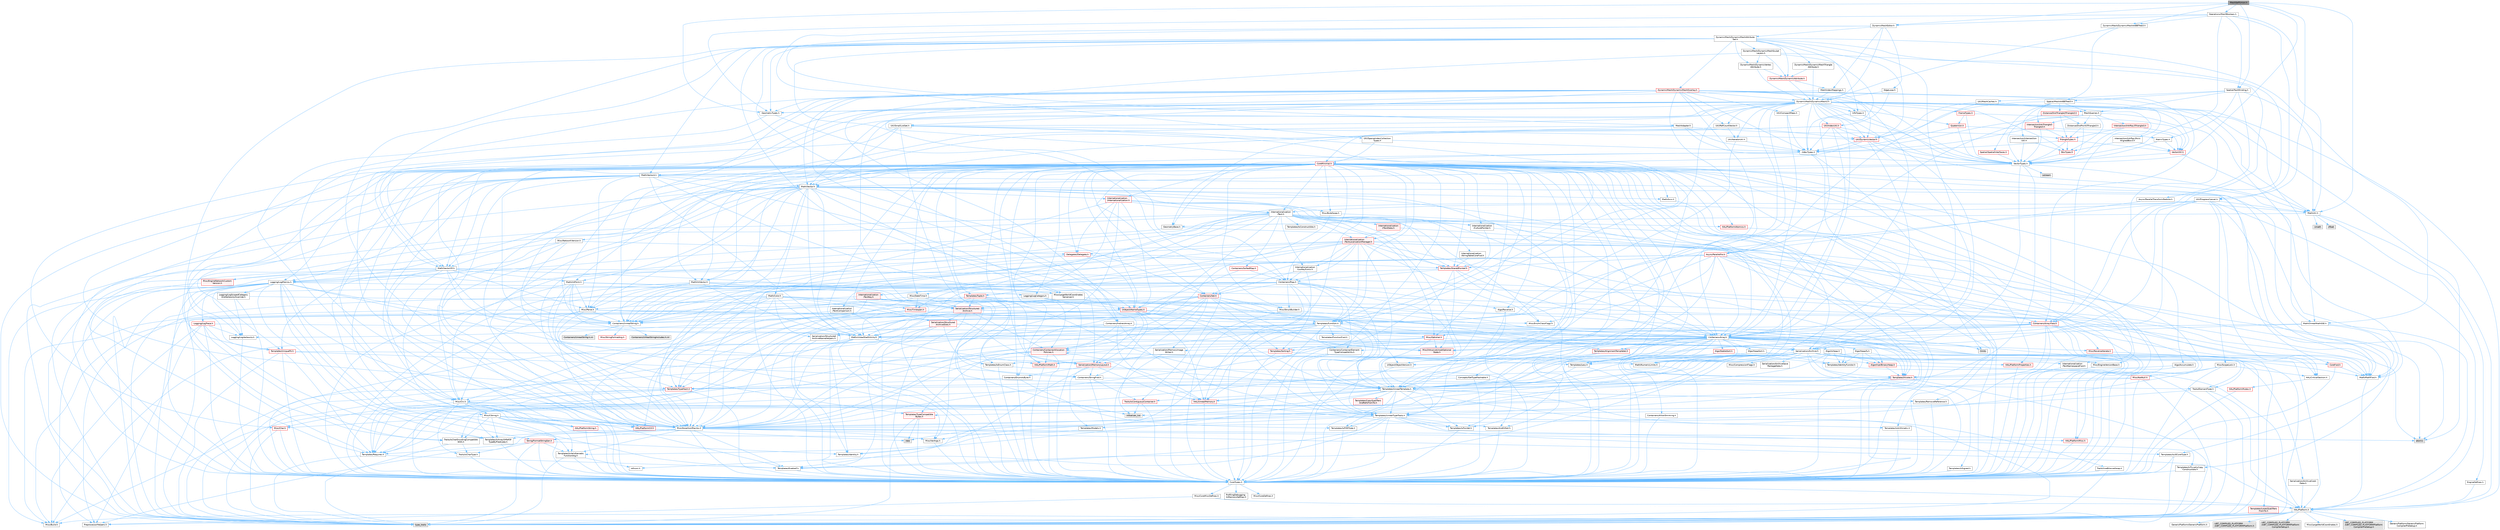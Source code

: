 digraph "MeshSelfUnion.h"
{
 // INTERACTIVE_SVG=YES
 // LATEX_PDF_SIZE
  bgcolor="transparent";
  edge [fontname=Helvetica,fontsize=10,labelfontname=Helvetica,labelfontsize=10];
  node [fontname=Helvetica,fontsize=10,shape=box,height=0.2,width=0.4];
  Node1 [id="Node000001",label="MeshSelfUnion.h",height=0.2,width=0.4,color="gray40", fillcolor="grey60", style="filled", fontcolor="black",tooltip=" "];
  Node1 -> Node2 [id="edge1_Node000001_Node000002",color="steelblue1",style="solid",tooltip=" "];
  Node2 [id="Node000002",label="MathUtil.h",height=0.2,width=0.4,color="grey40", fillcolor="white", style="filled",URL="$d4/d5b/MathUtil_8h.html",tooltip=" "];
  Node2 -> Node3 [id="edge2_Node000002_Node000003",color="steelblue1",style="solid",tooltip=" "];
  Node3 [id="Node000003",label="GeometryBase.h",height=0.2,width=0.4,color="grey40", fillcolor="white", style="filled",URL="$d5/d5e/GeometryBase_8h.html",tooltip=" "];
  Node3 -> Node4 [id="edge3_Node000003_Node000004",color="steelblue1",style="solid",tooltip=" "];
  Node4 [id="Node000004",label="CoreTypes.h",height=0.2,width=0.4,color="grey40", fillcolor="white", style="filled",URL="$dc/dec/CoreTypes_8h.html",tooltip=" "];
  Node4 -> Node5 [id="edge4_Node000004_Node000005",color="steelblue1",style="solid",tooltip=" "];
  Node5 [id="Node000005",label="HAL/Platform.h",height=0.2,width=0.4,color="grey40", fillcolor="white", style="filled",URL="$d9/dd0/Platform_8h.html",tooltip=" "];
  Node5 -> Node6 [id="edge5_Node000005_Node000006",color="steelblue1",style="solid",tooltip=" "];
  Node6 [id="Node000006",label="Misc/Build.h",height=0.2,width=0.4,color="grey40", fillcolor="white", style="filled",URL="$d3/dbb/Build_8h.html",tooltip=" "];
  Node5 -> Node7 [id="edge6_Node000005_Node000007",color="steelblue1",style="solid",tooltip=" "];
  Node7 [id="Node000007",label="Misc/LargeWorldCoordinates.h",height=0.2,width=0.4,color="grey40", fillcolor="white", style="filled",URL="$d2/dcb/LargeWorldCoordinates_8h.html",tooltip=" "];
  Node5 -> Node8 [id="edge7_Node000005_Node000008",color="steelblue1",style="solid",tooltip=" "];
  Node8 [id="Node000008",label="type_traits",height=0.2,width=0.4,color="grey60", fillcolor="#E0E0E0", style="filled",tooltip=" "];
  Node5 -> Node9 [id="edge8_Node000005_Node000009",color="steelblue1",style="solid",tooltip=" "];
  Node9 [id="Node000009",label="PreprocessorHelpers.h",height=0.2,width=0.4,color="grey40", fillcolor="white", style="filled",URL="$db/ddb/PreprocessorHelpers_8h.html",tooltip=" "];
  Node5 -> Node10 [id="edge9_Node000005_Node000010",color="steelblue1",style="solid",tooltip=" "];
  Node10 [id="Node000010",label="UBT_COMPILED_PLATFORM\l/UBT_COMPILED_PLATFORMPlatform\lCompilerPreSetup.h",height=0.2,width=0.4,color="grey60", fillcolor="#E0E0E0", style="filled",tooltip=" "];
  Node5 -> Node11 [id="edge10_Node000005_Node000011",color="steelblue1",style="solid",tooltip=" "];
  Node11 [id="Node000011",label="GenericPlatform/GenericPlatform\lCompilerPreSetup.h",height=0.2,width=0.4,color="grey40", fillcolor="white", style="filled",URL="$d9/dc8/GenericPlatformCompilerPreSetup_8h.html",tooltip=" "];
  Node5 -> Node12 [id="edge11_Node000005_Node000012",color="steelblue1",style="solid",tooltip=" "];
  Node12 [id="Node000012",label="GenericPlatform/GenericPlatform.h",height=0.2,width=0.4,color="grey40", fillcolor="white", style="filled",URL="$d6/d84/GenericPlatform_8h.html",tooltip=" "];
  Node5 -> Node13 [id="edge12_Node000005_Node000013",color="steelblue1",style="solid",tooltip=" "];
  Node13 [id="Node000013",label="UBT_COMPILED_PLATFORM\l/UBT_COMPILED_PLATFORMPlatform.h",height=0.2,width=0.4,color="grey60", fillcolor="#E0E0E0", style="filled",tooltip=" "];
  Node5 -> Node14 [id="edge13_Node000005_Node000014",color="steelblue1",style="solid",tooltip=" "];
  Node14 [id="Node000014",label="UBT_COMPILED_PLATFORM\l/UBT_COMPILED_PLATFORMPlatform\lCompilerSetup.h",height=0.2,width=0.4,color="grey60", fillcolor="#E0E0E0", style="filled",tooltip=" "];
  Node4 -> Node15 [id="edge14_Node000004_Node000015",color="steelblue1",style="solid",tooltip=" "];
  Node15 [id="Node000015",label="ProfilingDebugging\l/UMemoryDefines.h",height=0.2,width=0.4,color="grey40", fillcolor="white", style="filled",URL="$d2/da2/UMemoryDefines_8h.html",tooltip=" "];
  Node4 -> Node16 [id="edge15_Node000004_Node000016",color="steelblue1",style="solid",tooltip=" "];
  Node16 [id="Node000016",label="Misc/CoreMiscDefines.h",height=0.2,width=0.4,color="grey40", fillcolor="white", style="filled",URL="$da/d38/CoreMiscDefines_8h.html",tooltip=" "];
  Node16 -> Node5 [id="edge16_Node000016_Node000005",color="steelblue1",style="solid",tooltip=" "];
  Node16 -> Node9 [id="edge17_Node000016_Node000009",color="steelblue1",style="solid",tooltip=" "];
  Node4 -> Node17 [id="edge18_Node000004_Node000017",color="steelblue1",style="solid",tooltip=" "];
  Node17 [id="Node000017",label="Misc/CoreDefines.h",height=0.2,width=0.4,color="grey40", fillcolor="white", style="filled",URL="$d3/dd2/CoreDefines_8h.html",tooltip=" "];
  Node3 -> Node18 [id="edge19_Node000003_Node000018",color="steelblue1",style="solid",tooltip=" "];
  Node18 [id="Node000018",label="Logging/LogMacros.h",height=0.2,width=0.4,color="grey40", fillcolor="white", style="filled",URL="$d0/d16/LogMacros_8h.html",tooltip=" "];
  Node18 -> Node19 [id="edge20_Node000018_Node000019",color="steelblue1",style="solid",tooltip=" "];
  Node19 [id="Node000019",label="Containers/UnrealString.h",height=0.2,width=0.4,color="grey40", fillcolor="white", style="filled",URL="$d5/dba/UnrealString_8h.html",tooltip=" "];
  Node19 -> Node20 [id="edge21_Node000019_Node000020",color="steelblue1",style="solid",tooltip=" "];
  Node20 [id="Node000020",label="Containers/UnrealStringIncludes.h.inl",height=0.2,width=0.4,color="grey60", fillcolor="#E0E0E0", style="filled",tooltip=" "];
  Node19 -> Node21 [id="edge22_Node000019_Node000021",color="steelblue1",style="solid",tooltip=" "];
  Node21 [id="Node000021",label="Containers/UnrealString.h.inl",height=0.2,width=0.4,color="grey60", fillcolor="#E0E0E0", style="filled",tooltip=" "];
  Node19 -> Node22 [id="edge23_Node000019_Node000022",color="steelblue1",style="solid",tooltip=" "];
  Node22 [id="Node000022",label="Misc/StringFormatArg.h",height=0.2,width=0.4,color="red", fillcolor="#FFF0F0", style="filled",URL="$d2/d16/StringFormatArg_8h.html",tooltip=" "];
  Node18 -> Node4 [id="edge24_Node000018_Node000004",color="steelblue1",style="solid",tooltip=" "];
  Node18 -> Node9 [id="edge25_Node000018_Node000009",color="steelblue1",style="solid",tooltip=" "];
  Node18 -> Node27 [id="edge26_Node000018_Node000027",color="steelblue1",style="solid",tooltip=" "];
  Node27 [id="Node000027",label="Logging/LogCategory.h",height=0.2,width=0.4,color="grey40", fillcolor="white", style="filled",URL="$d9/d36/LogCategory_8h.html",tooltip=" "];
  Node27 -> Node4 [id="edge27_Node000027_Node000004",color="steelblue1",style="solid",tooltip=" "];
  Node27 -> Node28 [id="edge28_Node000027_Node000028",color="steelblue1",style="solid",tooltip=" "];
  Node28 [id="Node000028",label="Logging/LogVerbosity.h",height=0.2,width=0.4,color="grey40", fillcolor="white", style="filled",URL="$d2/d8f/LogVerbosity_8h.html",tooltip=" "];
  Node28 -> Node4 [id="edge29_Node000028_Node000004",color="steelblue1",style="solid",tooltip=" "];
  Node27 -> Node29 [id="edge30_Node000027_Node000029",color="steelblue1",style="solid",tooltip=" "];
  Node29 [id="Node000029",label="UObject/NameTypes.h",height=0.2,width=0.4,color="red", fillcolor="#FFF0F0", style="filled",URL="$d6/d35/NameTypes_8h.html",tooltip=" "];
  Node29 -> Node4 [id="edge31_Node000029_Node000004",color="steelblue1",style="solid",tooltip=" "];
  Node29 -> Node30 [id="edge32_Node000029_Node000030",color="steelblue1",style="solid",tooltip=" "];
  Node30 [id="Node000030",label="Misc/AssertionMacros.h",height=0.2,width=0.4,color="grey40", fillcolor="white", style="filled",URL="$d0/dfa/AssertionMacros_8h.html",tooltip=" "];
  Node30 -> Node4 [id="edge33_Node000030_Node000004",color="steelblue1",style="solid",tooltip=" "];
  Node30 -> Node5 [id="edge34_Node000030_Node000005",color="steelblue1",style="solid",tooltip=" "];
  Node30 -> Node31 [id="edge35_Node000030_Node000031",color="steelblue1",style="solid",tooltip=" "];
  Node31 [id="Node000031",label="HAL/PlatformMisc.h",height=0.2,width=0.4,color="red", fillcolor="#FFF0F0", style="filled",URL="$d0/df5/PlatformMisc_8h.html",tooltip=" "];
  Node31 -> Node4 [id="edge36_Node000031_Node000004",color="steelblue1",style="solid",tooltip=" "];
  Node30 -> Node9 [id="edge37_Node000030_Node000009",color="steelblue1",style="solid",tooltip=" "];
  Node30 -> Node63 [id="edge38_Node000030_Node000063",color="steelblue1",style="solid",tooltip=" "];
  Node63 [id="Node000063",label="Templates/EnableIf.h",height=0.2,width=0.4,color="grey40", fillcolor="white", style="filled",URL="$d7/d60/EnableIf_8h.html",tooltip=" "];
  Node63 -> Node4 [id="edge39_Node000063_Node000004",color="steelblue1",style="solid",tooltip=" "];
  Node30 -> Node64 [id="edge40_Node000030_Node000064",color="steelblue1",style="solid",tooltip=" "];
  Node64 [id="Node000064",label="Templates/IsArrayOrRefOf\lTypeByPredicate.h",height=0.2,width=0.4,color="grey40", fillcolor="white", style="filled",URL="$d6/da1/IsArrayOrRefOfTypeByPredicate_8h.html",tooltip=" "];
  Node64 -> Node4 [id="edge41_Node000064_Node000004",color="steelblue1",style="solid",tooltip=" "];
  Node30 -> Node65 [id="edge42_Node000030_Node000065",color="steelblue1",style="solid",tooltip=" "];
  Node65 [id="Node000065",label="Templates/IsValidVariadic\lFunctionArg.h",height=0.2,width=0.4,color="grey40", fillcolor="white", style="filled",URL="$d0/dc8/IsValidVariadicFunctionArg_8h.html",tooltip=" "];
  Node65 -> Node4 [id="edge43_Node000065_Node000004",color="steelblue1",style="solid",tooltip=" "];
  Node65 -> Node66 [id="edge44_Node000065_Node000066",color="steelblue1",style="solid",tooltip=" "];
  Node66 [id="Node000066",label="IsEnum.h",height=0.2,width=0.4,color="grey40", fillcolor="white", style="filled",URL="$d4/de5/IsEnum_8h.html",tooltip=" "];
  Node65 -> Node8 [id="edge45_Node000065_Node000008",color="steelblue1",style="solid",tooltip=" "];
  Node30 -> Node67 [id="edge46_Node000030_Node000067",color="steelblue1",style="solid",tooltip=" "];
  Node67 [id="Node000067",label="Traits/IsCharEncodingCompatible\lWith.h",height=0.2,width=0.4,color="grey40", fillcolor="white", style="filled",URL="$df/dd1/IsCharEncodingCompatibleWith_8h.html",tooltip=" "];
  Node67 -> Node8 [id="edge47_Node000067_Node000008",color="steelblue1",style="solid",tooltip=" "];
  Node67 -> Node68 [id="edge48_Node000067_Node000068",color="steelblue1",style="solid",tooltip=" "];
  Node68 [id="Node000068",label="Traits/IsCharType.h",height=0.2,width=0.4,color="grey40", fillcolor="white", style="filled",URL="$db/d51/IsCharType_8h.html",tooltip=" "];
  Node68 -> Node4 [id="edge49_Node000068_Node000004",color="steelblue1",style="solid",tooltip=" "];
  Node30 -> Node69 [id="edge50_Node000030_Node000069",color="steelblue1",style="solid",tooltip=" "];
  Node69 [id="Node000069",label="Misc/VarArgs.h",height=0.2,width=0.4,color="grey40", fillcolor="white", style="filled",URL="$d5/d6f/VarArgs_8h.html",tooltip=" "];
  Node69 -> Node4 [id="edge51_Node000069_Node000004",color="steelblue1",style="solid",tooltip=" "];
  Node30 -> Node70 [id="edge52_Node000030_Node000070",color="steelblue1",style="solid",tooltip=" "];
  Node70 [id="Node000070",label="String/FormatStringSan.h",height=0.2,width=0.4,color="red", fillcolor="#FFF0F0", style="filled",URL="$d3/d8b/FormatStringSan_8h.html",tooltip=" "];
  Node70 -> Node8 [id="edge53_Node000070_Node000008",color="steelblue1",style="solid",tooltip=" "];
  Node70 -> Node4 [id="edge54_Node000070_Node000004",color="steelblue1",style="solid",tooltip=" "];
  Node70 -> Node71 [id="edge55_Node000070_Node000071",color="steelblue1",style="solid",tooltip=" "];
  Node71 [id="Node000071",label="Templates/Requires.h",height=0.2,width=0.4,color="grey40", fillcolor="white", style="filled",URL="$dc/d96/Requires_8h.html",tooltip=" "];
  Node71 -> Node63 [id="edge56_Node000071_Node000063",color="steelblue1",style="solid",tooltip=" "];
  Node71 -> Node8 [id="edge57_Node000071_Node000008",color="steelblue1",style="solid",tooltip=" "];
  Node70 -> Node72 [id="edge58_Node000070_Node000072",color="steelblue1",style="solid",tooltip=" "];
  Node72 [id="Node000072",label="Templates/Identity.h",height=0.2,width=0.4,color="grey40", fillcolor="white", style="filled",URL="$d0/dd5/Identity_8h.html",tooltip=" "];
  Node70 -> Node65 [id="edge59_Node000070_Node000065",color="steelblue1",style="solid",tooltip=" "];
  Node70 -> Node68 [id="edge60_Node000070_Node000068",color="steelblue1",style="solid",tooltip=" "];
  Node30 -> Node76 [id="edge61_Node000030_Node000076",color="steelblue1",style="solid",tooltip=" "];
  Node76 [id="Node000076",label="atomic",height=0.2,width=0.4,color="grey60", fillcolor="#E0E0E0", style="filled",tooltip=" "];
  Node29 -> Node77 [id="edge62_Node000029_Node000077",color="steelblue1",style="solid",tooltip=" "];
  Node77 [id="Node000077",label="HAL/UnrealMemory.h",height=0.2,width=0.4,color="red", fillcolor="#FFF0F0", style="filled",URL="$d9/d96/UnrealMemory_8h.html",tooltip=" "];
  Node77 -> Node4 [id="edge63_Node000077_Node000004",color="steelblue1",style="solid",tooltip=" "];
  Node77 -> Node96 [id="edge64_Node000077_Node000096",color="steelblue1",style="solid",tooltip=" "];
  Node96 [id="Node000096",label="Templates/IsPointer.h",height=0.2,width=0.4,color="grey40", fillcolor="white", style="filled",URL="$d7/d05/IsPointer_8h.html",tooltip=" "];
  Node96 -> Node4 [id="edge65_Node000096_Node000004",color="steelblue1",style="solid",tooltip=" "];
  Node29 -> Node97 [id="edge66_Node000029_Node000097",color="steelblue1",style="solid",tooltip=" "];
  Node97 [id="Node000097",label="Templates/UnrealTypeTraits.h",height=0.2,width=0.4,color="grey40", fillcolor="white", style="filled",URL="$d2/d2d/UnrealTypeTraits_8h.html",tooltip=" "];
  Node97 -> Node4 [id="edge67_Node000097_Node000004",color="steelblue1",style="solid",tooltip=" "];
  Node97 -> Node96 [id="edge68_Node000097_Node000096",color="steelblue1",style="solid",tooltip=" "];
  Node97 -> Node30 [id="edge69_Node000097_Node000030",color="steelblue1",style="solid",tooltip=" "];
  Node97 -> Node89 [id="edge70_Node000097_Node000089",color="steelblue1",style="solid",tooltip=" "];
  Node89 [id="Node000089",label="Templates/AndOrNot.h",height=0.2,width=0.4,color="grey40", fillcolor="white", style="filled",URL="$db/d0a/AndOrNot_8h.html",tooltip=" "];
  Node89 -> Node4 [id="edge71_Node000089_Node000004",color="steelblue1",style="solid",tooltip=" "];
  Node97 -> Node63 [id="edge72_Node000097_Node000063",color="steelblue1",style="solid",tooltip=" "];
  Node97 -> Node98 [id="edge73_Node000097_Node000098",color="steelblue1",style="solid",tooltip=" "];
  Node98 [id="Node000098",label="Templates/IsArithmetic.h",height=0.2,width=0.4,color="grey40", fillcolor="white", style="filled",URL="$d2/d5d/IsArithmetic_8h.html",tooltip=" "];
  Node98 -> Node4 [id="edge74_Node000098_Node000004",color="steelblue1",style="solid",tooltip=" "];
  Node97 -> Node66 [id="edge75_Node000097_Node000066",color="steelblue1",style="solid",tooltip=" "];
  Node97 -> Node99 [id="edge76_Node000097_Node000099",color="steelblue1",style="solid",tooltip=" "];
  Node99 [id="Node000099",label="Templates/Models.h",height=0.2,width=0.4,color="grey40", fillcolor="white", style="filled",URL="$d3/d0c/Models_8h.html",tooltip=" "];
  Node99 -> Node72 [id="edge77_Node000099_Node000072",color="steelblue1",style="solid",tooltip=" "];
  Node97 -> Node100 [id="edge78_Node000097_Node000100",color="steelblue1",style="solid",tooltip=" "];
  Node100 [id="Node000100",label="Templates/IsPODType.h",height=0.2,width=0.4,color="grey40", fillcolor="white", style="filled",URL="$d7/db1/IsPODType_8h.html",tooltip=" "];
  Node100 -> Node4 [id="edge79_Node000100_Node000004",color="steelblue1",style="solid",tooltip=" "];
  Node97 -> Node101 [id="edge80_Node000097_Node000101",color="steelblue1",style="solid",tooltip=" "];
  Node101 [id="Node000101",label="Templates/IsUECoreType.h",height=0.2,width=0.4,color="grey40", fillcolor="white", style="filled",URL="$d1/db8/IsUECoreType_8h.html",tooltip=" "];
  Node101 -> Node4 [id="edge81_Node000101_Node000004",color="steelblue1",style="solid",tooltip=" "];
  Node101 -> Node8 [id="edge82_Node000101_Node000008",color="steelblue1",style="solid",tooltip=" "];
  Node97 -> Node90 [id="edge83_Node000097_Node000090",color="steelblue1",style="solid",tooltip=" "];
  Node90 [id="Node000090",label="Templates/IsTriviallyCopy\lConstructible.h",height=0.2,width=0.4,color="grey40", fillcolor="white", style="filled",URL="$d3/d78/IsTriviallyCopyConstructible_8h.html",tooltip=" "];
  Node90 -> Node4 [id="edge84_Node000090_Node000004",color="steelblue1",style="solid",tooltip=" "];
  Node90 -> Node8 [id="edge85_Node000090_Node000008",color="steelblue1",style="solid",tooltip=" "];
  Node29 -> Node102 [id="edge86_Node000029_Node000102",color="steelblue1",style="solid",tooltip=" "];
  Node102 [id="Node000102",label="Templates/UnrealTemplate.h",height=0.2,width=0.4,color="grey40", fillcolor="white", style="filled",URL="$d4/d24/UnrealTemplate_8h.html",tooltip=" "];
  Node102 -> Node4 [id="edge87_Node000102_Node000004",color="steelblue1",style="solid",tooltip=" "];
  Node102 -> Node96 [id="edge88_Node000102_Node000096",color="steelblue1",style="solid",tooltip=" "];
  Node102 -> Node77 [id="edge89_Node000102_Node000077",color="steelblue1",style="solid",tooltip=" "];
  Node102 -> Node103 [id="edge90_Node000102_Node000103",color="steelblue1",style="solid",tooltip=" "];
  Node103 [id="Node000103",label="Templates/CopyQualifiers\lAndRefsFromTo.h",height=0.2,width=0.4,color="red", fillcolor="#FFF0F0", style="filled",URL="$d3/db3/CopyQualifiersAndRefsFromTo_8h.html",tooltip=" "];
  Node102 -> Node97 [id="edge91_Node000102_Node000097",color="steelblue1",style="solid",tooltip=" "];
  Node102 -> Node105 [id="edge92_Node000102_Node000105",color="steelblue1",style="solid",tooltip=" "];
  Node105 [id="Node000105",label="Templates/RemoveReference.h",height=0.2,width=0.4,color="grey40", fillcolor="white", style="filled",URL="$da/dbe/RemoveReference_8h.html",tooltip=" "];
  Node105 -> Node4 [id="edge93_Node000105_Node000004",color="steelblue1",style="solid",tooltip=" "];
  Node102 -> Node71 [id="edge94_Node000102_Node000071",color="steelblue1",style="solid",tooltip=" "];
  Node102 -> Node106 [id="edge95_Node000102_Node000106",color="steelblue1",style="solid",tooltip=" "];
  Node106 [id="Node000106",label="Templates/TypeCompatible\lBytes.h",height=0.2,width=0.4,color="red", fillcolor="#FFF0F0", style="filled",URL="$df/d0a/TypeCompatibleBytes_8h.html",tooltip=" "];
  Node106 -> Node4 [id="edge96_Node000106_Node000004",color="steelblue1",style="solid",tooltip=" "];
  Node106 -> Node40 [id="edge97_Node000106_Node000040",color="steelblue1",style="solid",tooltip=" "];
  Node40 [id="Node000040",label="new",height=0.2,width=0.4,color="grey60", fillcolor="#E0E0E0", style="filled",tooltip=" "];
  Node106 -> Node8 [id="edge98_Node000106_Node000008",color="steelblue1",style="solid",tooltip=" "];
  Node102 -> Node72 [id="edge99_Node000102_Node000072",color="steelblue1",style="solid",tooltip=" "];
  Node102 -> Node24 [id="edge100_Node000102_Node000024",color="steelblue1",style="solid",tooltip=" "];
  Node24 [id="Node000024",label="Traits/IsContiguousContainer.h",height=0.2,width=0.4,color="red", fillcolor="#FFF0F0", style="filled",URL="$d5/d3c/IsContiguousContainer_8h.html",tooltip=" "];
  Node24 -> Node4 [id="edge101_Node000024_Node000004",color="steelblue1",style="solid",tooltip=" "];
  Node24 -> Node26 [id="edge102_Node000024_Node000026",color="steelblue1",style="solid",tooltip=" "];
  Node26 [id="Node000026",label="initializer_list",height=0.2,width=0.4,color="grey60", fillcolor="#E0E0E0", style="filled",tooltip=" "];
  Node102 -> Node107 [id="edge103_Node000102_Node000107",color="steelblue1",style="solid",tooltip=" "];
  Node107 [id="Node000107",label="Traits/UseBitwiseSwap.h",height=0.2,width=0.4,color="grey40", fillcolor="white", style="filled",URL="$db/df3/UseBitwiseSwap_8h.html",tooltip=" "];
  Node107 -> Node4 [id="edge104_Node000107_Node000004",color="steelblue1",style="solid",tooltip=" "];
  Node107 -> Node8 [id="edge105_Node000107_Node000008",color="steelblue1",style="solid",tooltip=" "];
  Node102 -> Node8 [id="edge106_Node000102_Node000008",color="steelblue1",style="solid",tooltip=" "];
  Node29 -> Node19 [id="edge107_Node000029_Node000019",color="steelblue1",style="solid",tooltip=" "];
  Node29 -> Node108 [id="edge108_Node000029_Node000108",color="steelblue1",style="solid",tooltip=" "];
  Node108 [id="Node000108",label="HAL/CriticalSection.h",height=0.2,width=0.4,color="grey40", fillcolor="white", style="filled",URL="$d6/d90/CriticalSection_8h.html",tooltip=" "];
  Node108 -> Node109 [id="edge109_Node000108_Node000109",color="steelblue1",style="solid",tooltip=" "];
  Node109 [id="Node000109",label="HAL/PlatformMutex.h",height=0.2,width=0.4,color="red", fillcolor="#FFF0F0", style="filled",URL="$d9/d0b/PlatformMutex_8h.html",tooltip=" "];
  Node109 -> Node4 [id="edge110_Node000109_Node000004",color="steelblue1",style="solid",tooltip=" "];
  Node29 -> Node33 [id="edge111_Node000029_Node000033",color="steelblue1",style="solid",tooltip=" "];
  Node33 [id="Node000033",label="Containers/StringFwd.h",height=0.2,width=0.4,color="grey40", fillcolor="white", style="filled",URL="$df/d37/StringFwd_8h.html",tooltip=" "];
  Node33 -> Node4 [id="edge112_Node000033_Node000004",color="steelblue1",style="solid",tooltip=" "];
  Node33 -> Node34 [id="edge113_Node000033_Node000034",color="steelblue1",style="solid",tooltip=" "];
  Node34 [id="Node000034",label="Traits/ElementType.h",height=0.2,width=0.4,color="grey40", fillcolor="white", style="filled",URL="$d5/d4f/ElementType_8h.html",tooltip=" "];
  Node34 -> Node5 [id="edge114_Node000034_Node000005",color="steelblue1",style="solid",tooltip=" "];
  Node34 -> Node26 [id="edge115_Node000034_Node000026",color="steelblue1",style="solid",tooltip=" "];
  Node34 -> Node8 [id="edge116_Node000034_Node000008",color="steelblue1",style="solid",tooltip=" "];
  Node33 -> Node24 [id="edge117_Node000033_Node000024",color="steelblue1",style="solid",tooltip=" "];
  Node29 -> Node142 [id="edge118_Node000029_Node000142",color="steelblue1",style="solid",tooltip=" "];
  Node142 [id="Node000142",label="Serialization/MemoryLayout.h",height=0.2,width=0.4,color="red", fillcolor="#FFF0F0", style="filled",URL="$d7/d66/MemoryLayout_8h.html",tooltip=" "];
  Node142 -> Node145 [id="edge119_Node000142_Node000145",color="steelblue1",style="solid",tooltip=" "];
  Node145 [id="Node000145",label="Containers/EnumAsByte.h",height=0.2,width=0.4,color="grey40", fillcolor="white", style="filled",URL="$d6/d9a/EnumAsByte_8h.html",tooltip=" "];
  Node145 -> Node4 [id="edge120_Node000145_Node000004",color="steelblue1",style="solid",tooltip=" "];
  Node145 -> Node100 [id="edge121_Node000145_Node000100",color="steelblue1",style="solid",tooltip=" "];
  Node145 -> Node146 [id="edge122_Node000145_Node000146",color="steelblue1",style="solid",tooltip=" "];
  Node146 [id="Node000146",label="Templates/TypeHash.h",height=0.2,width=0.4,color="red", fillcolor="#FFF0F0", style="filled",URL="$d1/d62/TypeHash_8h.html",tooltip=" "];
  Node146 -> Node4 [id="edge123_Node000146_Node000004",color="steelblue1",style="solid",tooltip=" "];
  Node146 -> Node71 [id="edge124_Node000146_Node000071",color="steelblue1",style="solid",tooltip=" "];
  Node146 -> Node147 [id="edge125_Node000146_Node000147",color="steelblue1",style="solid",tooltip=" "];
  Node147 [id="Node000147",label="Misc/Crc.h",height=0.2,width=0.4,color="grey40", fillcolor="white", style="filled",URL="$d4/dd2/Crc_8h.html",tooltip=" "];
  Node147 -> Node4 [id="edge126_Node000147_Node000004",color="steelblue1",style="solid",tooltip=" "];
  Node147 -> Node79 [id="edge127_Node000147_Node000079",color="steelblue1",style="solid",tooltip=" "];
  Node79 [id="Node000079",label="HAL/PlatformString.h",height=0.2,width=0.4,color="red", fillcolor="#FFF0F0", style="filled",URL="$db/db5/PlatformString_8h.html",tooltip=" "];
  Node79 -> Node4 [id="edge128_Node000079_Node000004",color="steelblue1",style="solid",tooltip=" "];
  Node147 -> Node30 [id="edge129_Node000147_Node000030",color="steelblue1",style="solid",tooltip=" "];
  Node147 -> Node148 [id="edge130_Node000147_Node000148",color="steelblue1",style="solid",tooltip=" "];
  Node148 [id="Node000148",label="Misc/CString.h",height=0.2,width=0.4,color="grey40", fillcolor="white", style="filled",URL="$d2/d49/CString_8h.html",tooltip=" "];
  Node148 -> Node4 [id="edge131_Node000148_Node000004",color="steelblue1",style="solid",tooltip=" "];
  Node148 -> Node39 [id="edge132_Node000148_Node000039",color="steelblue1",style="solid",tooltip=" "];
  Node39 [id="Node000039",label="HAL/PlatformCrt.h",height=0.2,width=0.4,color="red", fillcolor="#FFF0F0", style="filled",URL="$d8/d75/PlatformCrt_8h.html",tooltip=" "];
  Node39 -> Node40 [id="edge133_Node000039_Node000040",color="steelblue1",style="solid",tooltip=" "];
  Node148 -> Node79 [id="edge134_Node000148_Node000079",color="steelblue1",style="solid",tooltip=" "];
  Node148 -> Node30 [id="edge135_Node000148_Node000030",color="steelblue1",style="solid",tooltip=" "];
  Node148 -> Node149 [id="edge136_Node000148_Node000149",color="steelblue1",style="solid",tooltip=" "];
  Node149 [id="Node000149",label="Misc/Char.h",height=0.2,width=0.4,color="red", fillcolor="#FFF0F0", style="filled",URL="$d0/d58/Char_8h.html",tooltip=" "];
  Node149 -> Node4 [id="edge137_Node000149_Node000004",color="steelblue1",style="solid",tooltip=" "];
  Node149 -> Node8 [id="edge138_Node000149_Node000008",color="steelblue1",style="solid",tooltip=" "];
  Node148 -> Node69 [id="edge139_Node000148_Node000069",color="steelblue1",style="solid",tooltip=" "];
  Node148 -> Node64 [id="edge140_Node000148_Node000064",color="steelblue1",style="solid",tooltip=" "];
  Node148 -> Node65 [id="edge141_Node000148_Node000065",color="steelblue1",style="solid",tooltip=" "];
  Node148 -> Node67 [id="edge142_Node000148_Node000067",color="steelblue1",style="solid",tooltip=" "];
  Node147 -> Node149 [id="edge143_Node000147_Node000149",color="steelblue1",style="solid",tooltip=" "];
  Node147 -> Node97 [id="edge144_Node000147_Node000097",color="steelblue1",style="solid",tooltip=" "];
  Node147 -> Node68 [id="edge145_Node000147_Node000068",color="steelblue1",style="solid",tooltip=" "];
  Node146 -> Node8 [id="edge146_Node000146_Node000008",color="steelblue1",style="solid",tooltip=" "];
  Node142 -> Node33 [id="edge147_Node000142_Node000033",color="steelblue1",style="solid",tooltip=" "];
  Node142 -> Node77 [id="edge148_Node000142_Node000077",color="steelblue1",style="solid",tooltip=" "];
  Node142 -> Node63 [id="edge149_Node000142_Node000063",color="steelblue1",style="solid",tooltip=" "];
  Node142 -> Node99 [id="edge150_Node000142_Node000099",color="steelblue1",style="solid",tooltip=" "];
  Node142 -> Node102 [id="edge151_Node000142_Node000102",color="steelblue1",style="solid",tooltip=" "];
  Node29 -> Node125 [id="edge152_Node000029_Node000125",color="steelblue1",style="solid",tooltip=" "];
  Node125 [id="Node000125",label="Misc/IntrusiveUnsetOptional\lState.h",height=0.2,width=0.4,color="red", fillcolor="#FFF0F0", style="filled",URL="$d2/d0a/IntrusiveUnsetOptionalState_8h.html",tooltip=" "];
  Node18 -> Node184 [id="edge153_Node000018_Node000184",color="steelblue1",style="solid",tooltip=" "];
  Node184 [id="Node000184",label="Logging/LogScopedCategory\lAndVerbosityOverride.h",height=0.2,width=0.4,color="grey40", fillcolor="white", style="filled",URL="$de/dba/LogScopedCategoryAndVerbosityOverride_8h.html",tooltip=" "];
  Node184 -> Node4 [id="edge154_Node000184_Node000004",color="steelblue1",style="solid",tooltip=" "];
  Node184 -> Node28 [id="edge155_Node000184_Node000028",color="steelblue1",style="solid",tooltip=" "];
  Node184 -> Node29 [id="edge156_Node000184_Node000029",color="steelblue1",style="solid",tooltip=" "];
  Node18 -> Node185 [id="edge157_Node000018_Node000185",color="steelblue1",style="solid",tooltip=" "];
  Node185 [id="Node000185",label="Logging/LogTrace.h",height=0.2,width=0.4,color="red", fillcolor="#FFF0F0", style="filled",URL="$d5/d91/LogTrace_8h.html",tooltip=" "];
  Node185 -> Node4 [id="edge158_Node000185_Node000004",color="steelblue1",style="solid",tooltip=" "];
  Node185 -> Node124 [id="edge159_Node000185_Node000124",color="steelblue1",style="solid",tooltip=" "];
  Node124 [id="Node000124",label="Containers/Array.h",height=0.2,width=0.4,color="grey40", fillcolor="white", style="filled",URL="$df/dd0/Array_8h.html",tooltip=" "];
  Node124 -> Node4 [id="edge160_Node000124_Node000004",color="steelblue1",style="solid",tooltip=" "];
  Node124 -> Node30 [id="edge161_Node000124_Node000030",color="steelblue1",style="solid",tooltip=" "];
  Node124 -> Node125 [id="edge162_Node000124_Node000125",color="steelblue1",style="solid",tooltip=" "];
  Node124 -> Node127 [id="edge163_Node000124_Node000127",color="steelblue1",style="solid",tooltip=" "];
  Node127 [id="Node000127",label="Misc/ReverseIterate.h",height=0.2,width=0.4,color="red", fillcolor="#FFF0F0", style="filled",URL="$db/de3/ReverseIterate_8h.html",tooltip=" "];
  Node127 -> Node5 [id="edge164_Node000127_Node000005",color="steelblue1",style="solid",tooltip=" "];
  Node124 -> Node77 [id="edge165_Node000124_Node000077",color="steelblue1",style="solid",tooltip=" "];
  Node124 -> Node97 [id="edge166_Node000124_Node000097",color="steelblue1",style="solid",tooltip=" "];
  Node124 -> Node102 [id="edge167_Node000124_Node000102",color="steelblue1",style="solid",tooltip=" "];
  Node124 -> Node129 [id="edge168_Node000124_Node000129",color="steelblue1",style="solid",tooltip=" "];
  Node129 [id="Node000129",label="Containers/AllowShrinking.h",height=0.2,width=0.4,color="grey40", fillcolor="white", style="filled",URL="$d7/d1a/AllowShrinking_8h.html",tooltip=" "];
  Node129 -> Node4 [id="edge169_Node000129_Node000004",color="steelblue1",style="solid",tooltip=" "];
  Node124 -> Node112 [id="edge170_Node000124_Node000112",color="steelblue1",style="solid",tooltip=" "];
  Node112 [id="Node000112",label="Containers/ContainerAllocation\lPolicies.h",height=0.2,width=0.4,color="red", fillcolor="#FFF0F0", style="filled",URL="$d7/dff/ContainerAllocationPolicies_8h.html",tooltip=" "];
  Node112 -> Node4 [id="edge171_Node000112_Node000004",color="steelblue1",style="solid",tooltip=" "];
  Node112 -> Node112 [id="edge172_Node000112_Node000112",color="steelblue1",style="solid",tooltip=" "];
  Node112 -> Node114 [id="edge173_Node000112_Node000114",color="steelblue1",style="solid",tooltip=" "];
  Node114 [id="Node000114",label="HAL/PlatformMath.h",height=0.2,width=0.4,color="red", fillcolor="#FFF0F0", style="filled",URL="$dc/d53/PlatformMath_8h.html",tooltip=" "];
  Node114 -> Node4 [id="edge174_Node000114_Node000004",color="steelblue1",style="solid",tooltip=" "];
  Node112 -> Node77 [id="edge175_Node000112_Node000077",color="steelblue1",style="solid",tooltip=" "];
  Node112 -> Node49 [id="edge176_Node000112_Node000049",color="steelblue1",style="solid",tooltip=" "];
  Node49 [id="Node000049",label="Math/NumericLimits.h",height=0.2,width=0.4,color="grey40", fillcolor="white", style="filled",URL="$df/d1b/NumericLimits_8h.html",tooltip=" "];
  Node49 -> Node4 [id="edge177_Node000049_Node000004",color="steelblue1",style="solid",tooltip=" "];
  Node112 -> Node30 [id="edge178_Node000112_Node000030",color="steelblue1",style="solid",tooltip=" "];
  Node112 -> Node106 [id="edge179_Node000112_Node000106",color="steelblue1",style="solid",tooltip=" "];
  Node112 -> Node8 [id="edge180_Node000112_Node000008",color="steelblue1",style="solid",tooltip=" "];
  Node124 -> Node130 [id="edge181_Node000124_Node000130",color="steelblue1",style="solid",tooltip=" "];
  Node130 [id="Node000130",label="Containers/ContainerElement\lTypeCompatibility.h",height=0.2,width=0.4,color="grey40", fillcolor="white", style="filled",URL="$df/ddf/ContainerElementTypeCompatibility_8h.html",tooltip=" "];
  Node130 -> Node4 [id="edge182_Node000130_Node000004",color="steelblue1",style="solid",tooltip=" "];
  Node130 -> Node97 [id="edge183_Node000130_Node000097",color="steelblue1",style="solid",tooltip=" "];
  Node124 -> Node131 [id="edge184_Node000124_Node000131",color="steelblue1",style="solid",tooltip=" "];
  Node131 [id="Node000131",label="Serialization/Archive.h",height=0.2,width=0.4,color="grey40", fillcolor="white", style="filled",URL="$d7/d3b/Archive_8h.html",tooltip=" "];
  Node131 -> Node35 [id="edge185_Node000131_Node000035",color="steelblue1",style="solid",tooltip=" "];
  Node35 [id="Node000035",label="CoreFwd.h",height=0.2,width=0.4,color="red", fillcolor="#FFF0F0", style="filled",URL="$d1/d1e/CoreFwd_8h.html",tooltip=" "];
  Node35 -> Node4 [id="edge186_Node000035_Node000004",color="steelblue1",style="solid",tooltip=" "];
  Node35 -> Node36 [id="edge187_Node000035_Node000036",color="steelblue1",style="solid",tooltip=" "];
  Node36 [id="Node000036",label="Math/MathFwd.h",height=0.2,width=0.4,color="grey40", fillcolor="white", style="filled",URL="$d2/d10/MathFwd_8h.html",tooltip=" "];
  Node36 -> Node5 [id="edge188_Node000036_Node000005",color="steelblue1",style="solid",tooltip=" "];
  Node131 -> Node4 [id="edge189_Node000131_Node000004",color="steelblue1",style="solid",tooltip=" "];
  Node131 -> Node132 [id="edge190_Node000131_Node000132",color="steelblue1",style="solid",tooltip=" "];
  Node132 [id="Node000132",label="HAL/PlatformProperties.h",height=0.2,width=0.4,color="red", fillcolor="#FFF0F0", style="filled",URL="$d9/db0/PlatformProperties_8h.html",tooltip=" "];
  Node132 -> Node4 [id="edge191_Node000132_Node000004",color="steelblue1",style="solid",tooltip=" "];
  Node131 -> Node135 [id="edge192_Node000131_Node000135",color="steelblue1",style="solid",tooltip=" "];
  Node135 [id="Node000135",label="Internationalization\l/TextNamespaceFwd.h",height=0.2,width=0.4,color="grey40", fillcolor="white", style="filled",URL="$d8/d97/TextNamespaceFwd_8h.html",tooltip=" "];
  Node135 -> Node4 [id="edge193_Node000135_Node000004",color="steelblue1",style="solid",tooltip=" "];
  Node131 -> Node36 [id="edge194_Node000131_Node000036",color="steelblue1",style="solid",tooltip=" "];
  Node131 -> Node30 [id="edge195_Node000131_Node000030",color="steelblue1",style="solid",tooltip=" "];
  Node131 -> Node6 [id="edge196_Node000131_Node000006",color="steelblue1",style="solid",tooltip=" "];
  Node131 -> Node50 [id="edge197_Node000131_Node000050",color="steelblue1",style="solid",tooltip=" "];
  Node50 [id="Node000050",label="Misc/CompressionFlags.h",height=0.2,width=0.4,color="grey40", fillcolor="white", style="filled",URL="$d9/d76/CompressionFlags_8h.html",tooltip=" "];
  Node131 -> Node136 [id="edge198_Node000131_Node000136",color="steelblue1",style="solid",tooltip=" "];
  Node136 [id="Node000136",label="Misc/EngineVersionBase.h",height=0.2,width=0.4,color="grey40", fillcolor="white", style="filled",URL="$d5/d2b/EngineVersionBase_8h.html",tooltip=" "];
  Node136 -> Node4 [id="edge199_Node000136_Node000004",color="steelblue1",style="solid",tooltip=" "];
  Node131 -> Node69 [id="edge200_Node000131_Node000069",color="steelblue1",style="solid",tooltip=" "];
  Node131 -> Node137 [id="edge201_Node000131_Node000137",color="steelblue1",style="solid",tooltip=" "];
  Node137 [id="Node000137",label="Serialization/ArchiveCook\lData.h",height=0.2,width=0.4,color="grey40", fillcolor="white", style="filled",URL="$dc/db6/ArchiveCookData_8h.html",tooltip=" "];
  Node137 -> Node5 [id="edge202_Node000137_Node000005",color="steelblue1",style="solid",tooltip=" "];
  Node131 -> Node138 [id="edge203_Node000131_Node000138",color="steelblue1",style="solid",tooltip=" "];
  Node138 [id="Node000138",label="Serialization/ArchiveSave\lPackageData.h",height=0.2,width=0.4,color="grey40", fillcolor="white", style="filled",URL="$d1/d37/ArchiveSavePackageData_8h.html",tooltip=" "];
  Node131 -> Node63 [id="edge204_Node000131_Node000063",color="steelblue1",style="solid",tooltip=" "];
  Node131 -> Node64 [id="edge205_Node000131_Node000064",color="steelblue1",style="solid",tooltip=" "];
  Node131 -> Node139 [id="edge206_Node000131_Node000139",color="steelblue1",style="solid",tooltip=" "];
  Node139 [id="Node000139",label="Templates/IsEnumClass.h",height=0.2,width=0.4,color="grey40", fillcolor="white", style="filled",URL="$d7/d15/IsEnumClass_8h.html",tooltip=" "];
  Node139 -> Node4 [id="edge207_Node000139_Node000004",color="steelblue1",style="solid",tooltip=" "];
  Node139 -> Node89 [id="edge208_Node000139_Node000089",color="steelblue1",style="solid",tooltip=" "];
  Node131 -> Node119 [id="edge209_Node000131_Node000119",color="steelblue1",style="solid",tooltip=" "];
  Node119 [id="Node000119",label="Templates/IsSigned.h",height=0.2,width=0.4,color="grey40", fillcolor="white", style="filled",URL="$d8/dd8/IsSigned_8h.html",tooltip=" "];
  Node119 -> Node4 [id="edge210_Node000119_Node000004",color="steelblue1",style="solid",tooltip=" "];
  Node131 -> Node65 [id="edge211_Node000131_Node000065",color="steelblue1",style="solid",tooltip=" "];
  Node131 -> Node102 [id="edge212_Node000131_Node000102",color="steelblue1",style="solid",tooltip=" "];
  Node131 -> Node67 [id="edge213_Node000131_Node000067",color="steelblue1",style="solid",tooltip=" "];
  Node131 -> Node140 [id="edge214_Node000131_Node000140",color="steelblue1",style="solid",tooltip=" "];
  Node140 [id="Node000140",label="UObject/ObjectVersion.h",height=0.2,width=0.4,color="grey40", fillcolor="white", style="filled",URL="$da/d63/ObjectVersion_8h.html",tooltip=" "];
  Node140 -> Node4 [id="edge215_Node000140_Node000004",color="steelblue1",style="solid",tooltip=" "];
  Node124 -> Node141 [id="edge216_Node000124_Node000141",color="steelblue1",style="solid",tooltip=" "];
  Node141 [id="Node000141",label="Serialization/MemoryImage\lWriter.h",height=0.2,width=0.4,color="grey40", fillcolor="white", style="filled",URL="$d0/d08/MemoryImageWriter_8h.html",tooltip=" "];
  Node141 -> Node4 [id="edge217_Node000141_Node000004",color="steelblue1",style="solid",tooltip=" "];
  Node141 -> Node142 [id="edge218_Node000141_Node000142",color="steelblue1",style="solid",tooltip=" "];
  Node124 -> Node155 [id="edge219_Node000124_Node000155",color="steelblue1",style="solid",tooltip=" "];
  Node155 [id="Node000155",label="Algo/Heapify.h",height=0.2,width=0.4,color="grey40", fillcolor="white", style="filled",URL="$d0/d2a/Heapify_8h.html",tooltip=" "];
  Node155 -> Node156 [id="edge220_Node000155_Node000156",color="steelblue1",style="solid",tooltip=" "];
  Node156 [id="Node000156",label="Algo/Impl/BinaryHeap.h",height=0.2,width=0.4,color="red", fillcolor="#FFF0F0", style="filled",URL="$d7/da3/Algo_2Impl_2BinaryHeap_8h.html",tooltip=" "];
  Node156 -> Node157 [id="edge221_Node000156_Node000157",color="steelblue1",style="solid",tooltip=" "];
  Node157 [id="Node000157",label="Templates/Invoke.h",height=0.2,width=0.4,color="red", fillcolor="#FFF0F0", style="filled",URL="$d7/deb/Invoke_8h.html",tooltip=" "];
  Node157 -> Node4 [id="edge222_Node000157_Node000004",color="steelblue1",style="solid",tooltip=" "];
  Node157 -> Node102 [id="edge223_Node000157_Node000102",color="steelblue1",style="solid",tooltip=" "];
  Node157 -> Node8 [id="edge224_Node000157_Node000008",color="steelblue1",style="solid",tooltip=" "];
  Node156 -> Node8 [id="edge225_Node000156_Node000008",color="steelblue1",style="solid",tooltip=" "];
  Node155 -> Node161 [id="edge226_Node000155_Node000161",color="steelblue1",style="solid",tooltip=" "];
  Node161 [id="Node000161",label="Templates/IdentityFunctor.h",height=0.2,width=0.4,color="grey40", fillcolor="white", style="filled",URL="$d7/d2e/IdentityFunctor_8h.html",tooltip=" "];
  Node161 -> Node5 [id="edge227_Node000161_Node000005",color="steelblue1",style="solid",tooltip=" "];
  Node155 -> Node157 [id="edge228_Node000155_Node000157",color="steelblue1",style="solid",tooltip=" "];
  Node155 -> Node162 [id="edge229_Node000155_Node000162",color="steelblue1",style="solid",tooltip=" "];
  Node162 [id="Node000162",label="Templates/Less.h",height=0.2,width=0.4,color="grey40", fillcolor="white", style="filled",URL="$de/dc8/Less_8h.html",tooltip=" "];
  Node162 -> Node4 [id="edge230_Node000162_Node000004",color="steelblue1",style="solid",tooltip=" "];
  Node162 -> Node102 [id="edge231_Node000162_Node000102",color="steelblue1",style="solid",tooltip=" "];
  Node155 -> Node102 [id="edge232_Node000155_Node000102",color="steelblue1",style="solid",tooltip=" "];
  Node124 -> Node163 [id="edge233_Node000124_Node000163",color="steelblue1",style="solid",tooltip=" "];
  Node163 [id="Node000163",label="Algo/HeapSort.h",height=0.2,width=0.4,color="grey40", fillcolor="white", style="filled",URL="$d3/d92/HeapSort_8h.html",tooltip=" "];
  Node163 -> Node156 [id="edge234_Node000163_Node000156",color="steelblue1",style="solid",tooltip=" "];
  Node163 -> Node161 [id="edge235_Node000163_Node000161",color="steelblue1",style="solid",tooltip=" "];
  Node163 -> Node162 [id="edge236_Node000163_Node000162",color="steelblue1",style="solid",tooltip=" "];
  Node163 -> Node102 [id="edge237_Node000163_Node000102",color="steelblue1",style="solid",tooltip=" "];
  Node124 -> Node164 [id="edge238_Node000124_Node000164",color="steelblue1",style="solid",tooltip=" "];
  Node164 [id="Node000164",label="Algo/IsHeap.h",height=0.2,width=0.4,color="grey40", fillcolor="white", style="filled",URL="$de/d32/IsHeap_8h.html",tooltip=" "];
  Node164 -> Node156 [id="edge239_Node000164_Node000156",color="steelblue1",style="solid",tooltip=" "];
  Node164 -> Node161 [id="edge240_Node000164_Node000161",color="steelblue1",style="solid",tooltip=" "];
  Node164 -> Node157 [id="edge241_Node000164_Node000157",color="steelblue1",style="solid",tooltip=" "];
  Node164 -> Node162 [id="edge242_Node000164_Node000162",color="steelblue1",style="solid",tooltip=" "];
  Node164 -> Node102 [id="edge243_Node000164_Node000102",color="steelblue1",style="solid",tooltip=" "];
  Node124 -> Node156 [id="edge244_Node000124_Node000156",color="steelblue1",style="solid",tooltip=" "];
  Node124 -> Node165 [id="edge245_Node000124_Node000165",color="steelblue1",style="solid",tooltip=" "];
  Node165 [id="Node000165",label="Algo/StableSort.h",height=0.2,width=0.4,color="red", fillcolor="#FFF0F0", style="filled",URL="$d7/d3c/StableSort_8h.html",tooltip=" "];
  Node165 -> Node161 [id="edge246_Node000165_Node000161",color="steelblue1",style="solid",tooltip=" "];
  Node165 -> Node157 [id="edge247_Node000165_Node000157",color="steelblue1",style="solid",tooltip=" "];
  Node165 -> Node162 [id="edge248_Node000165_Node000162",color="steelblue1",style="solid",tooltip=" "];
  Node165 -> Node102 [id="edge249_Node000165_Node000102",color="steelblue1",style="solid",tooltip=" "];
  Node124 -> Node168 [id="edge250_Node000124_Node000168",color="steelblue1",style="solid",tooltip=" "];
  Node168 [id="Node000168",label="Concepts/GetTypeHashable.h",height=0.2,width=0.4,color="grey40", fillcolor="white", style="filled",URL="$d3/da2/GetTypeHashable_8h.html",tooltip=" "];
  Node168 -> Node4 [id="edge251_Node000168_Node000004",color="steelblue1",style="solid",tooltip=" "];
  Node168 -> Node146 [id="edge252_Node000168_Node000146",color="steelblue1",style="solid",tooltip=" "];
  Node124 -> Node161 [id="edge253_Node000124_Node000161",color="steelblue1",style="solid",tooltip=" "];
  Node124 -> Node157 [id="edge254_Node000124_Node000157",color="steelblue1",style="solid",tooltip=" "];
  Node124 -> Node162 [id="edge255_Node000124_Node000162",color="steelblue1",style="solid",tooltip=" "];
  Node124 -> Node169 [id="edge256_Node000124_Node000169",color="steelblue1",style="solid",tooltip=" "];
  Node169 [id="Node000169",label="Templates/LosesQualifiers\lFromTo.h",height=0.2,width=0.4,color="red", fillcolor="#FFF0F0", style="filled",URL="$d2/db3/LosesQualifiersFromTo_8h.html",tooltip=" "];
  Node169 -> Node8 [id="edge257_Node000169_Node000008",color="steelblue1",style="solid",tooltip=" "];
  Node124 -> Node71 [id="edge258_Node000124_Node000071",color="steelblue1",style="solid",tooltip=" "];
  Node124 -> Node170 [id="edge259_Node000124_Node000170",color="steelblue1",style="solid",tooltip=" "];
  Node170 [id="Node000170",label="Templates/Sorting.h",height=0.2,width=0.4,color="red", fillcolor="#FFF0F0", style="filled",URL="$d3/d9e/Sorting_8h.html",tooltip=" "];
  Node170 -> Node4 [id="edge260_Node000170_Node000004",color="steelblue1",style="solid",tooltip=" "];
  Node170 -> Node114 [id="edge261_Node000170_Node000114",color="steelblue1",style="solid",tooltip=" "];
  Node170 -> Node162 [id="edge262_Node000170_Node000162",color="steelblue1",style="solid",tooltip=" "];
  Node124 -> Node174 [id="edge263_Node000124_Node000174",color="steelblue1",style="solid",tooltip=" "];
  Node174 [id="Node000174",label="Templates/AlignmentTemplates.h",height=0.2,width=0.4,color="red", fillcolor="#FFF0F0", style="filled",URL="$dd/d32/AlignmentTemplates_8h.html",tooltip=" "];
  Node174 -> Node4 [id="edge264_Node000174_Node000004",color="steelblue1",style="solid",tooltip=" "];
  Node174 -> Node96 [id="edge265_Node000174_Node000096",color="steelblue1",style="solid",tooltip=" "];
  Node124 -> Node34 [id="edge266_Node000124_Node000034",color="steelblue1",style="solid",tooltip=" "];
  Node124 -> Node120 [id="edge267_Node000124_Node000120",color="steelblue1",style="solid",tooltip=" "];
  Node120 [id="Node000120",label="limits",height=0.2,width=0.4,color="grey60", fillcolor="#E0E0E0", style="filled",tooltip=" "];
  Node124 -> Node8 [id="edge268_Node000124_Node000008",color="steelblue1",style="solid",tooltip=" "];
  Node185 -> Node9 [id="edge269_Node000185_Node000009",color="steelblue1",style="solid",tooltip=" "];
  Node185 -> Node28 [id="edge270_Node000185_Node000028",color="steelblue1",style="solid",tooltip=" "];
  Node185 -> Node6 [id="edge271_Node000185_Node000006",color="steelblue1",style="solid",tooltip=" "];
  Node185 -> Node64 [id="edge272_Node000185_Node000064",color="steelblue1",style="solid",tooltip=" "];
  Node185 -> Node67 [id="edge273_Node000185_Node000067",color="steelblue1",style="solid",tooltip=" "];
  Node18 -> Node28 [id="edge274_Node000018_Node000028",color="steelblue1",style="solid",tooltip=" "];
  Node18 -> Node30 [id="edge275_Node000018_Node000030",color="steelblue1",style="solid",tooltip=" "];
  Node18 -> Node6 [id="edge276_Node000018_Node000006",color="steelblue1",style="solid",tooltip=" "];
  Node18 -> Node69 [id="edge277_Node000018_Node000069",color="steelblue1",style="solid",tooltip=" "];
  Node18 -> Node70 [id="edge278_Node000018_Node000070",color="steelblue1",style="solid",tooltip=" "];
  Node18 -> Node63 [id="edge279_Node000018_Node000063",color="steelblue1",style="solid",tooltip=" "];
  Node18 -> Node64 [id="edge280_Node000018_Node000064",color="steelblue1",style="solid",tooltip=" "];
  Node18 -> Node65 [id="edge281_Node000018_Node000065",color="steelblue1",style="solid",tooltip=" "];
  Node18 -> Node67 [id="edge282_Node000018_Node000067",color="steelblue1",style="solid",tooltip=" "];
  Node18 -> Node8 [id="edge283_Node000018_Node000008",color="steelblue1",style="solid",tooltip=" "];
  Node2 -> Node5 [id="edge284_Node000002_Node000005",color="steelblue1",style="solid",tooltip=" "];
  Node2 -> Node186 [id="edge285_Node000002_Node000186",color="steelblue1",style="solid",tooltip=" "];
  Node186 [id="Node000186",label="EngineDefines.h",height=0.2,width=0.4,color="grey40", fillcolor="white", style="filled",URL="$de/d63/EngineDefines_8h.html",tooltip=" "];
  Node186 -> Node5 [id="edge286_Node000186_Node000005",color="steelblue1",style="solid",tooltip=" "];
  Node2 -> Node187 [id="edge287_Node000002_Node000187",color="steelblue1",style="solid",tooltip=" "];
  Node187 [id="Node000187",label="cmath",height=0.2,width=0.4,color="grey60", fillcolor="#E0E0E0", style="filled",tooltip=" "];
  Node2 -> Node188 [id="edge288_Node000002_Node000188",color="steelblue1",style="solid",tooltip=" "];
  Node188 [id="Node000188",label="cfloat",height=0.2,width=0.4,color="grey60", fillcolor="#E0E0E0", style="filled",tooltip=" "];
  Node1 -> Node189 [id="edge289_Node000001_Node000189",color="steelblue1",style="solid",tooltip=" "];
  Node189 [id="Node000189",label="VectorTypes.h",height=0.2,width=0.4,color="grey40", fillcolor="white", style="filled",URL="$d4/d5b/VectorTypes_8h.html",tooltip=" "];
  Node189 -> Node190 [id="edge290_Node000189_Node000190",color="steelblue1",style="solid",tooltip=" "];
  Node190 [id="Node000190",label="Math/Vector.h",height=0.2,width=0.4,color="grey40", fillcolor="white", style="filled",URL="$d6/dbe/Vector_8h.html",tooltip=" "];
  Node190 -> Node4 [id="edge291_Node000190_Node000004",color="steelblue1",style="solid",tooltip=" "];
  Node190 -> Node30 [id="edge292_Node000190_Node000030",color="steelblue1",style="solid",tooltip=" "];
  Node190 -> Node36 [id="edge293_Node000190_Node000036",color="steelblue1",style="solid",tooltip=" "];
  Node190 -> Node49 [id="edge294_Node000190_Node000049",color="steelblue1",style="solid",tooltip=" "];
  Node190 -> Node147 [id="edge295_Node000190_Node000147",color="steelblue1",style="solid",tooltip=" "];
  Node190 -> Node173 [id="edge296_Node000190_Node000173",color="steelblue1",style="solid",tooltip=" "];
  Node173 [id="Node000173",label="Math/UnrealMathUtility.h",height=0.2,width=0.4,color="grey40", fillcolor="white", style="filled",URL="$db/db8/UnrealMathUtility_8h.html",tooltip=" "];
  Node173 -> Node4 [id="edge297_Node000173_Node000004",color="steelblue1",style="solid",tooltip=" "];
  Node173 -> Node30 [id="edge298_Node000173_Node000030",color="steelblue1",style="solid",tooltip=" "];
  Node173 -> Node114 [id="edge299_Node000173_Node000114",color="steelblue1",style="solid",tooltip=" "];
  Node173 -> Node36 [id="edge300_Node000173_Node000036",color="steelblue1",style="solid",tooltip=" "];
  Node173 -> Node72 [id="edge301_Node000173_Node000072",color="steelblue1",style="solid",tooltip=" "];
  Node173 -> Node71 [id="edge302_Node000173_Node000071",color="steelblue1",style="solid",tooltip=" "];
  Node190 -> Node19 [id="edge303_Node000190_Node000019",color="steelblue1",style="solid",tooltip=" "];
  Node190 -> Node191 [id="edge304_Node000190_Node000191",color="steelblue1",style="solid",tooltip=" "];
  Node191 [id="Node000191",label="Misc/Parse.h",height=0.2,width=0.4,color="grey40", fillcolor="white", style="filled",URL="$dc/d71/Parse_8h.html",tooltip=" "];
  Node191 -> Node33 [id="edge305_Node000191_Node000033",color="steelblue1",style="solid",tooltip=" "];
  Node191 -> Node19 [id="edge306_Node000191_Node000019",color="steelblue1",style="solid",tooltip=" "];
  Node191 -> Node4 [id="edge307_Node000191_Node000004",color="steelblue1",style="solid",tooltip=" "];
  Node191 -> Node39 [id="edge308_Node000191_Node000039",color="steelblue1",style="solid",tooltip=" "];
  Node191 -> Node6 [id="edge309_Node000191_Node000006",color="steelblue1",style="solid",tooltip=" "];
  Node191 -> Node51 [id="edge310_Node000191_Node000051",color="steelblue1",style="solid",tooltip=" "];
  Node51 [id="Node000051",label="Misc/EnumClassFlags.h",height=0.2,width=0.4,color="grey40", fillcolor="white", style="filled",URL="$d8/de7/EnumClassFlags_8h.html",tooltip=" "];
  Node191 -> Node192 [id="edge311_Node000191_Node000192",color="steelblue1",style="solid",tooltip=" "];
  Node192 [id="Node000192",label="Templates/Function.h",height=0.2,width=0.4,color="grey40", fillcolor="white", style="filled",URL="$df/df5/Function_8h.html",tooltip=" "];
  Node192 -> Node4 [id="edge312_Node000192_Node000004",color="steelblue1",style="solid",tooltip=" "];
  Node192 -> Node30 [id="edge313_Node000192_Node000030",color="steelblue1",style="solid",tooltip=" "];
  Node192 -> Node125 [id="edge314_Node000192_Node000125",color="steelblue1",style="solid",tooltip=" "];
  Node192 -> Node77 [id="edge315_Node000192_Node000077",color="steelblue1",style="solid",tooltip=" "];
  Node192 -> Node193 [id="edge316_Node000192_Node000193",color="steelblue1",style="solid",tooltip=" "];
  Node193 [id="Node000193",label="Templates/FunctionFwd.h",height=0.2,width=0.4,color="grey40", fillcolor="white", style="filled",URL="$d6/d54/FunctionFwd_8h.html",tooltip=" "];
  Node192 -> Node97 [id="edge317_Node000192_Node000097",color="steelblue1",style="solid",tooltip=" "];
  Node192 -> Node157 [id="edge318_Node000192_Node000157",color="steelblue1",style="solid",tooltip=" "];
  Node192 -> Node102 [id="edge319_Node000192_Node000102",color="steelblue1",style="solid",tooltip=" "];
  Node192 -> Node71 [id="edge320_Node000192_Node000071",color="steelblue1",style="solid",tooltip=" "];
  Node192 -> Node173 [id="edge321_Node000192_Node000173",color="steelblue1",style="solid",tooltip=" "];
  Node192 -> Node40 [id="edge322_Node000192_Node000040",color="steelblue1",style="solid",tooltip=" "];
  Node192 -> Node8 [id="edge323_Node000192_Node000008",color="steelblue1",style="solid",tooltip=" "];
  Node190 -> Node194 [id="edge324_Node000190_Node000194",color="steelblue1",style="solid",tooltip=" "];
  Node194 [id="Node000194",label="Misc/LargeWorldCoordinates\lSerializer.h",height=0.2,width=0.4,color="grey40", fillcolor="white", style="filled",URL="$d7/df9/LargeWorldCoordinatesSerializer_8h.html",tooltip=" "];
  Node194 -> Node29 [id="edge325_Node000194_Node000029",color="steelblue1",style="solid",tooltip=" "];
  Node194 -> Node140 [id="edge326_Node000194_Node000140",color="steelblue1",style="solid",tooltip=" "];
  Node194 -> Node195 [id="edge327_Node000194_Node000195",color="steelblue1",style="solid",tooltip=" "];
  Node195 [id="Node000195",label="Serialization/Structured\lArchive.h",height=0.2,width=0.4,color="red", fillcolor="#FFF0F0", style="filled",URL="$d9/d1e/StructuredArchive_8h.html",tooltip=" "];
  Node195 -> Node124 [id="edge328_Node000195_Node000124",color="steelblue1",style="solid",tooltip=" "];
  Node195 -> Node112 [id="edge329_Node000195_Node000112",color="steelblue1",style="solid",tooltip=" "];
  Node195 -> Node4 [id="edge330_Node000195_Node000004",color="steelblue1",style="solid",tooltip=" "];
  Node195 -> Node6 [id="edge331_Node000195_Node000006",color="steelblue1",style="solid",tooltip=" "];
  Node195 -> Node131 [id="edge332_Node000195_Node000131",color="steelblue1",style="solid",tooltip=" "];
  Node195 -> Node198 [id="edge333_Node000195_Node000198",color="steelblue1",style="solid",tooltip=" "];
  Node198 [id="Node000198",label="Serialization/Structured\lArchiveNameHelpers.h",height=0.2,width=0.4,color="grey40", fillcolor="white", style="filled",URL="$d0/d7b/StructuredArchiveNameHelpers_8h.html",tooltip=" "];
  Node198 -> Node4 [id="edge334_Node000198_Node000004",color="steelblue1",style="solid",tooltip=" "];
  Node198 -> Node72 [id="edge335_Node000198_Node000072",color="steelblue1",style="solid",tooltip=" "];
  Node195 -> Node202 [id="edge336_Node000195_Node000202",color="steelblue1",style="solid",tooltip=" "];
  Node202 [id="Node000202",label="Serialization/Structured\lArchiveSlots.h",height=0.2,width=0.4,color="red", fillcolor="#FFF0F0", style="filled",URL="$d2/d87/StructuredArchiveSlots_8h.html",tooltip=" "];
  Node202 -> Node124 [id="edge337_Node000202_Node000124",color="steelblue1",style="solid",tooltip=" "];
  Node202 -> Node4 [id="edge338_Node000202_Node000004",color="steelblue1",style="solid",tooltip=" "];
  Node202 -> Node6 [id="edge339_Node000202_Node000006",color="steelblue1",style="solid",tooltip=" "];
  Node202 -> Node203 [id="edge340_Node000202_Node000203",color="steelblue1",style="solid",tooltip=" "];
  Node203 [id="Node000203",label="Misc/Optional.h",height=0.2,width=0.4,color="red", fillcolor="#FFF0F0", style="filled",URL="$d2/dae/Optional_8h.html",tooltip=" "];
  Node203 -> Node4 [id="edge341_Node000203_Node000004",color="steelblue1",style="solid",tooltip=" "];
  Node203 -> Node30 [id="edge342_Node000203_Node000030",color="steelblue1",style="solid",tooltip=" "];
  Node203 -> Node125 [id="edge343_Node000203_Node000125",color="steelblue1",style="solid",tooltip=" "];
  Node203 -> Node102 [id="edge344_Node000203_Node000102",color="steelblue1",style="solid",tooltip=" "];
  Node203 -> Node131 [id="edge345_Node000203_Node000131",color="steelblue1",style="solid",tooltip=" "];
  Node202 -> Node131 [id="edge346_Node000202_Node000131",color="steelblue1",style="solid",tooltip=" "];
  Node202 -> Node198 [id="edge347_Node000202_Node000198",color="steelblue1",style="solid",tooltip=" "];
  Node202 -> Node63 [id="edge348_Node000202_Node000063",color="steelblue1",style="solid",tooltip=" "];
  Node202 -> Node139 [id="edge349_Node000202_Node000139",color="steelblue1",style="solid",tooltip=" "];
  Node190 -> Node210 [id="edge350_Node000190_Node000210",color="steelblue1",style="solid",tooltip=" "];
  Node210 [id="Node000210",label="Misc/NetworkVersion.h",height=0.2,width=0.4,color="grey40", fillcolor="white", style="filled",URL="$d7/d4b/NetworkVersion_8h.html",tooltip=" "];
  Node210 -> Node19 [id="edge351_Node000210_Node000019",color="steelblue1",style="solid",tooltip=" "];
  Node210 -> Node4 [id="edge352_Node000210_Node000004",color="steelblue1",style="solid",tooltip=" "];
  Node210 -> Node211 [id="edge353_Node000210_Node000211",color="steelblue1",style="solid",tooltip=" "];
  Node211 [id="Node000211",label="Delegates/Delegate.h",height=0.2,width=0.4,color="red", fillcolor="#FFF0F0", style="filled",URL="$d4/d80/Delegate_8h.html",tooltip=" "];
  Node211 -> Node4 [id="edge354_Node000211_Node000004",color="steelblue1",style="solid",tooltip=" "];
  Node211 -> Node30 [id="edge355_Node000211_Node000030",color="steelblue1",style="solid",tooltip=" "];
  Node211 -> Node29 [id="edge356_Node000211_Node000029",color="steelblue1",style="solid",tooltip=" "];
  Node211 -> Node212 [id="edge357_Node000211_Node000212",color="steelblue1",style="solid",tooltip=" "];
  Node212 [id="Node000212",label="Templates/SharedPointer.h",height=0.2,width=0.4,color="red", fillcolor="#FFF0F0", style="filled",URL="$d2/d17/SharedPointer_8h.html",tooltip=" "];
  Node212 -> Node4 [id="edge358_Node000212_Node000004",color="steelblue1",style="solid",tooltip=" "];
  Node212 -> Node125 [id="edge359_Node000212_Node000125",color="steelblue1",style="solid",tooltip=" "];
  Node212 -> Node30 [id="edge360_Node000212_Node000030",color="steelblue1",style="solid",tooltip=" "];
  Node212 -> Node77 [id="edge361_Node000212_Node000077",color="steelblue1",style="solid",tooltip=" "];
  Node212 -> Node124 [id="edge362_Node000212_Node000124",color="steelblue1",style="solid",tooltip=" "];
  Node212 -> Node214 [id="edge363_Node000212_Node000214",color="steelblue1",style="solid",tooltip=" "];
  Node214 [id="Node000214",label="Containers/Map.h",height=0.2,width=0.4,color="grey40", fillcolor="white", style="filled",URL="$df/d79/Map_8h.html",tooltip=" "];
  Node214 -> Node4 [id="edge364_Node000214_Node000004",color="steelblue1",style="solid",tooltip=" "];
  Node214 -> Node215 [id="edge365_Node000214_Node000215",color="steelblue1",style="solid",tooltip=" "];
  Node215 [id="Node000215",label="Algo/Reverse.h",height=0.2,width=0.4,color="grey40", fillcolor="white", style="filled",URL="$d5/d93/Reverse_8h.html",tooltip=" "];
  Node215 -> Node4 [id="edge366_Node000215_Node000004",color="steelblue1",style="solid",tooltip=" "];
  Node215 -> Node102 [id="edge367_Node000215_Node000102",color="steelblue1",style="solid",tooltip=" "];
  Node214 -> Node130 [id="edge368_Node000214_Node000130",color="steelblue1",style="solid",tooltip=" "];
  Node214 -> Node216 [id="edge369_Node000214_Node000216",color="steelblue1",style="solid",tooltip=" "];
  Node216 [id="Node000216",label="Containers/Set.h",height=0.2,width=0.4,color="red", fillcolor="#FFF0F0", style="filled",URL="$d4/d45/Set_8h.html",tooltip=" "];
  Node216 -> Node112 [id="edge370_Node000216_Node000112",color="steelblue1",style="solid",tooltip=" "];
  Node216 -> Node130 [id="edge371_Node000216_Node000130",color="steelblue1",style="solid",tooltip=" "];
  Node216 -> Node173 [id="edge372_Node000216_Node000173",color="steelblue1",style="solid",tooltip=" "];
  Node216 -> Node30 [id="edge373_Node000216_Node000030",color="steelblue1",style="solid",tooltip=" "];
  Node216 -> Node221 [id="edge374_Node000216_Node000221",color="steelblue1",style="solid",tooltip=" "];
  Node221 [id="Node000221",label="Misc/StructBuilder.h",height=0.2,width=0.4,color="grey40", fillcolor="white", style="filled",URL="$d9/db3/StructBuilder_8h.html",tooltip=" "];
  Node221 -> Node4 [id="edge375_Node000221_Node000004",color="steelblue1",style="solid",tooltip=" "];
  Node221 -> Node173 [id="edge376_Node000221_Node000173",color="steelblue1",style="solid",tooltip=" "];
  Node221 -> Node174 [id="edge377_Node000221_Node000174",color="steelblue1",style="solid",tooltip=" "];
  Node216 -> Node141 [id="edge378_Node000216_Node000141",color="steelblue1",style="solid",tooltip=" "];
  Node216 -> Node195 [id="edge379_Node000216_Node000195",color="steelblue1",style="solid",tooltip=" "];
  Node216 -> Node192 [id="edge380_Node000216_Node000192",color="steelblue1",style="solid",tooltip=" "];
  Node216 -> Node170 [id="edge381_Node000216_Node000170",color="steelblue1",style="solid",tooltip=" "];
  Node216 -> Node146 [id="edge382_Node000216_Node000146",color="steelblue1",style="solid",tooltip=" "];
  Node216 -> Node102 [id="edge383_Node000216_Node000102",color="steelblue1",style="solid",tooltip=" "];
  Node216 -> Node26 [id="edge384_Node000216_Node000026",color="steelblue1",style="solid",tooltip=" "];
  Node216 -> Node8 [id="edge385_Node000216_Node000008",color="steelblue1",style="solid",tooltip=" "];
  Node214 -> Node19 [id="edge386_Node000214_Node000019",color="steelblue1",style="solid",tooltip=" "];
  Node214 -> Node30 [id="edge387_Node000214_Node000030",color="steelblue1",style="solid",tooltip=" "];
  Node214 -> Node221 [id="edge388_Node000214_Node000221",color="steelblue1",style="solid",tooltip=" "];
  Node214 -> Node192 [id="edge389_Node000214_Node000192",color="steelblue1",style="solid",tooltip=" "];
  Node214 -> Node170 [id="edge390_Node000214_Node000170",color="steelblue1",style="solid",tooltip=" "];
  Node214 -> Node223 [id="edge391_Node000214_Node000223",color="steelblue1",style="solid",tooltip=" "];
  Node223 [id="Node000223",label="Templates/Tuple.h",height=0.2,width=0.4,color="red", fillcolor="#FFF0F0", style="filled",URL="$d2/d4f/Tuple_8h.html",tooltip=" "];
  Node223 -> Node4 [id="edge392_Node000223_Node000004",color="steelblue1",style="solid",tooltip=" "];
  Node223 -> Node102 [id="edge393_Node000223_Node000102",color="steelblue1",style="solid",tooltip=" "];
  Node223 -> Node157 [id="edge394_Node000223_Node000157",color="steelblue1",style="solid",tooltip=" "];
  Node223 -> Node195 [id="edge395_Node000223_Node000195",color="steelblue1",style="solid",tooltip=" "];
  Node223 -> Node142 [id="edge396_Node000223_Node000142",color="steelblue1",style="solid",tooltip=" "];
  Node223 -> Node71 [id="edge397_Node000223_Node000071",color="steelblue1",style="solid",tooltip=" "];
  Node223 -> Node146 [id="edge398_Node000223_Node000146",color="steelblue1",style="solid",tooltip=" "];
  Node223 -> Node8 [id="edge399_Node000223_Node000008",color="steelblue1",style="solid",tooltip=" "];
  Node214 -> Node102 [id="edge400_Node000214_Node000102",color="steelblue1",style="solid",tooltip=" "];
  Node214 -> Node97 [id="edge401_Node000214_Node000097",color="steelblue1",style="solid",tooltip=" "];
  Node214 -> Node8 [id="edge402_Node000214_Node000008",color="steelblue1",style="solid",tooltip=" "];
  Node210 -> Node18 [id="edge403_Node000210_Node000018",color="steelblue1",style="solid",tooltip=" "];
  Node210 -> Node252 [id="edge404_Node000210_Node000252",color="steelblue1",style="solid",tooltip=" "];
  Node252 [id="Node000252",label="Misc/EngineNetworkCustom\lVersion.h",height=0.2,width=0.4,color="red", fillcolor="#FFF0F0", style="filled",URL="$da/da3/EngineNetworkCustomVersion_8h.html",tooltip=" "];
  Node252 -> Node4 [id="edge405_Node000252_Node000004",color="steelblue1",style="solid",tooltip=" "];
  Node190 -> Node255 [id="edge406_Node000190_Node000255",color="steelblue1",style="solid",tooltip=" "];
  Node255 [id="Node000255",label="Math/Color.h",height=0.2,width=0.4,color="grey40", fillcolor="white", style="filled",URL="$dd/dac/Color_8h.html",tooltip=" "];
  Node255 -> Node124 [id="edge407_Node000255_Node000124",color="steelblue1",style="solid",tooltip=" "];
  Node255 -> Node19 [id="edge408_Node000255_Node000019",color="steelblue1",style="solid",tooltip=" "];
  Node255 -> Node4 [id="edge409_Node000255_Node000004",color="steelblue1",style="solid",tooltip=" "];
  Node255 -> Node9 [id="edge410_Node000255_Node000009",color="steelblue1",style="solid",tooltip=" "];
  Node255 -> Node36 [id="edge411_Node000255_Node000036",color="steelblue1",style="solid",tooltip=" "];
  Node255 -> Node173 [id="edge412_Node000255_Node000173",color="steelblue1",style="solid",tooltip=" "];
  Node255 -> Node30 [id="edge413_Node000255_Node000030",color="steelblue1",style="solid",tooltip=" "];
  Node255 -> Node147 [id="edge414_Node000255_Node000147",color="steelblue1",style="solid",tooltip=" "];
  Node255 -> Node191 [id="edge415_Node000255_Node000191",color="steelblue1",style="solid",tooltip=" "];
  Node255 -> Node131 [id="edge416_Node000255_Node000131",color="steelblue1",style="solid",tooltip=" "];
  Node255 -> Node142 [id="edge417_Node000255_Node000142",color="steelblue1",style="solid",tooltip=" "];
  Node255 -> Node195 [id="edge418_Node000255_Node000195",color="steelblue1",style="solid",tooltip=" "];
  Node255 -> Node198 [id="edge419_Node000255_Node000198",color="steelblue1",style="solid",tooltip=" "];
  Node255 -> Node202 [id="edge420_Node000255_Node000202",color="steelblue1",style="solid",tooltip=" "];
  Node190 -> Node256 [id="edge421_Node000190_Node000256",color="steelblue1",style="solid",tooltip=" "];
  Node256 [id="Node000256",label="Math/IntPoint.h",height=0.2,width=0.4,color="grey40", fillcolor="white", style="filled",URL="$d3/df7/IntPoint_8h.html",tooltip=" "];
  Node256 -> Node4 [id="edge422_Node000256_Node000004",color="steelblue1",style="solid",tooltip=" "];
  Node256 -> Node30 [id="edge423_Node000256_Node000030",color="steelblue1",style="solid",tooltip=" "];
  Node256 -> Node191 [id="edge424_Node000256_Node000191",color="steelblue1",style="solid",tooltip=" "];
  Node256 -> Node36 [id="edge425_Node000256_Node000036",color="steelblue1",style="solid",tooltip=" "];
  Node256 -> Node173 [id="edge426_Node000256_Node000173",color="steelblue1",style="solid",tooltip=" "];
  Node256 -> Node19 [id="edge427_Node000256_Node000019",color="steelblue1",style="solid",tooltip=" "];
  Node256 -> Node195 [id="edge428_Node000256_Node000195",color="steelblue1",style="solid",tooltip=" "];
  Node256 -> Node146 [id="edge429_Node000256_Node000146",color="steelblue1",style="solid",tooltip=" "];
  Node256 -> Node194 [id="edge430_Node000256_Node000194",color="steelblue1",style="solid",tooltip=" "];
  Node190 -> Node18 [id="edge431_Node000190_Node000018",color="steelblue1",style="solid",tooltip=" "];
  Node190 -> Node257 [id="edge432_Node000190_Node000257",color="steelblue1",style="solid",tooltip=" "];
  Node257 [id="Node000257",label="Math/Vector2D.h",height=0.2,width=0.4,color="grey40", fillcolor="white", style="filled",URL="$d3/db0/Vector2D_8h.html",tooltip=" "];
  Node257 -> Node4 [id="edge433_Node000257_Node000004",color="steelblue1",style="solid",tooltip=" "];
  Node257 -> Node36 [id="edge434_Node000257_Node000036",color="steelblue1",style="solid",tooltip=" "];
  Node257 -> Node30 [id="edge435_Node000257_Node000030",color="steelblue1",style="solid",tooltip=" "];
  Node257 -> Node147 [id="edge436_Node000257_Node000147",color="steelblue1",style="solid",tooltip=" "];
  Node257 -> Node173 [id="edge437_Node000257_Node000173",color="steelblue1",style="solid",tooltip=" "];
  Node257 -> Node19 [id="edge438_Node000257_Node000019",color="steelblue1",style="solid",tooltip=" "];
  Node257 -> Node191 [id="edge439_Node000257_Node000191",color="steelblue1",style="solid",tooltip=" "];
  Node257 -> Node194 [id="edge440_Node000257_Node000194",color="steelblue1",style="solid",tooltip=" "];
  Node257 -> Node252 [id="edge441_Node000257_Node000252",color="steelblue1",style="solid",tooltip=" "];
  Node257 -> Node256 [id="edge442_Node000257_Node000256",color="steelblue1",style="solid",tooltip=" "];
  Node257 -> Node18 [id="edge443_Node000257_Node000018",color="steelblue1",style="solid",tooltip=" "];
  Node257 -> Node8 [id="edge444_Node000257_Node000008",color="steelblue1",style="solid",tooltip=" "];
  Node190 -> Node258 [id="edge445_Node000190_Node000258",color="steelblue1",style="solid",tooltip=" "];
  Node258 [id="Node000258",label="Misc/ByteSwap.h",height=0.2,width=0.4,color="grey40", fillcolor="white", style="filled",URL="$dc/dd7/ByteSwap_8h.html",tooltip=" "];
  Node258 -> Node4 [id="edge446_Node000258_Node000004",color="steelblue1",style="solid",tooltip=" "];
  Node258 -> Node39 [id="edge447_Node000258_Node000039",color="steelblue1",style="solid",tooltip=" "];
  Node190 -> Node259 [id="edge448_Node000190_Node000259",color="steelblue1",style="solid",tooltip=" "];
  Node259 [id="Node000259",label="Internationalization\l/Text.h",height=0.2,width=0.4,color="grey40", fillcolor="white", style="filled",URL="$d6/d35/Text_8h.html",tooltip=" "];
  Node259 -> Node4 [id="edge449_Node000259_Node000004",color="steelblue1",style="solid",tooltip=" "];
  Node259 -> Node56 [id="edge450_Node000259_Node000056",color="steelblue1",style="solid",tooltip=" "];
  Node56 [id="Node000056",label="HAL/PlatformAtomics.h",height=0.2,width=0.4,color="red", fillcolor="#FFF0F0", style="filled",URL="$d3/d36/PlatformAtomics_8h.html",tooltip=" "];
  Node56 -> Node4 [id="edge451_Node000056_Node000004",color="steelblue1",style="solid",tooltip=" "];
  Node259 -> Node30 [id="edge452_Node000259_Node000030",color="steelblue1",style="solid",tooltip=" "];
  Node259 -> Node51 [id="edge453_Node000259_Node000051",color="steelblue1",style="solid",tooltip=" "];
  Node259 -> Node97 [id="edge454_Node000259_Node000097",color="steelblue1",style="solid",tooltip=" "];
  Node259 -> Node124 [id="edge455_Node000259_Node000124",color="steelblue1",style="solid",tooltip=" "];
  Node259 -> Node19 [id="edge456_Node000259_Node000019",color="steelblue1",style="solid",tooltip=" "];
  Node259 -> Node260 [id="edge457_Node000259_Node000260",color="steelblue1",style="solid",tooltip=" "];
  Node260 [id="Node000260",label="Containers/SortedMap.h",height=0.2,width=0.4,color="red", fillcolor="#FFF0F0", style="filled",URL="$d1/dcf/SortedMap_8h.html",tooltip=" "];
  Node260 -> Node214 [id="edge458_Node000260_Node000214",color="steelblue1",style="solid",tooltip=" "];
  Node260 -> Node29 [id="edge459_Node000260_Node000029",color="steelblue1",style="solid",tooltip=" "];
  Node259 -> Node145 [id="edge460_Node000259_Node000145",color="steelblue1",style="solid",tooltip=" "];
  Node259 -> Node212 [id="edge461_Node000259_Node000212",color="steelblue1",style="solid",tooltip=" "];
  Node259 -> Node261 [id="edge462_Node000259_Node000261",color="steelblue1",style="solid",tooltip=" "];
  Node261 [id="Node000261",label="Internationalization\l/TextKey.h",height=0.2,width=0.4,color="red", fillcolor="#FFF0F0", style="filled",URL="$d8/d4a/TextKey_8h.html",tooltip=" "];
  Node261 -> Node4 [id="edge463_Node000261_Node000004",color="steelblue1",style="solid",tooltip=" "];
  Node261 -> Node146 [id="edge464_Node000261_Node000146",color="steelblue1",style="solid",tooltip=" "];
  Node261 -> Node19 [id="edge465_Node000261_Node000019",color="steelblue1",style="solid",tooltip=" "];
  Node261 -> Node195 [id="edge466_Node000261_Node000195",color="steelblue1",style="solid",tooltip=" "];
  Node259 -> Node262 [id="edge467_Node000259_Node000262",color="steelblue1",style="solid",tooltip=" "];
  Node262 [id="Node000262",label="Internationalization\l/LocKeyFuncs.h",height=0.2,width=0.4,color="grey40", fillcolor="white", style="filled",URL="$dd/d46/LocKeyFuncs_8h.html",tooltip=" "];
  Node262 -> Node4 [id="edge468_Node000262_Node000004",color="steelblue1",style="solid",tooltip=" "];
  Node262 -> Node216 [id="edge469_Node000262_Node000216",color="steelblue1",style="solid",tooltip=" "];
  Node262 -> Node214 [id="edge470_Node000262_Node000214",color="steelblue1",style="solid",tooltip=" "];
  Node259 -> Node263 [id="edge471_Node000259_Node000263",color="steelblue1",style="solid",tooltip=" "];
  Node263 [id="Node000263",label="Internationalization\l/CulturePointer.h",height=0.2,width=0.4,color="grey40", fillcolor="white", style="filled",URL="$d6/dbe/CulturePointer_8h.html",tooltip=" "];
  Node263 -> Node4 [id="edge472_Node000263_Node000004",color="steelblue1",style="solid",tooltip=" "];
  Node263 -> Node212 [id="edge473_Node000263_Node000212",color="steelblue1",style="solid",tooltip=" "];
  Node259 -> Node264 [id="edge474_Node000259_Node000264",color="steelblue1",style="solid",tooltip=" "];
  Node264 [id="Node000264",label="Internationalization\l/TextComparison.h",height=0.2,width=0.4,color="grey40", fillcolor="white", style="filled",URL="$d7/ddc/TextComparison_8h.html",tooltip=" "];
  Node264 -> Node4 [id="edge475_Node000264_Node000004",color="steelblue1",style="solid",tooltip=" "];
  Node264 -> Node19 [id="edge476_Node000264_Node000019",color="steelblue1",style="solid",tooltip=" "];
  Node259 -> Node265 [id="edge477_Node000259_Node000265",color="steelblue1",style="solid",tooltip=" "];
  Node265 [id="Node000265",label="Internationalization\l/TextLocalizationManager.h",height=0.2,width=0.4,color="red", fillcolor="#FFF0F0", style="filled",URL="$d5/d2e/TextLocalizationManager_8h.html",tooltip=" "];
  Node265 -> Node124 [id="edge478_Node000265_Node000124",color="steelblue1",style="solid",tooltip=" "];
  Node265 -> Node181 [id="edge479_Node000265_Node000181",color="steelblue1",style="solid",tooltip=" "];
  Node181 [id="Node000181",label="Containers/ArrayView.h",height=0.2,width=0.4,color="red", fillcolor="#FFF0F0", style="filled",URL="$d7/df4/ArrayView_8h.html",tooltip=" "];
  Node181 -> Node4 [id="edge480_Node000181_Node000004",color="steelblue1",style="solid",tooltip=" "];
  Node181 -> Node30 [id="edge481_Node000181_Node000030",color="steelblue1",style="solid",tooltip=" "];
  Node181 -> Node127 [id="edge482_Node000181_Node000127",color="steelblue1",style="solid",tooltip=" "];
  Node181 -> Node125 [id="edge483_Node000181_Node000125",color="steelblue1",style="solid",tooltip=" "];
  Node181 -> Node157 [id="edge484_Node000181_Node000157",color="steelblue1",style="solid",tooltip=" "];
  Node181 -> Node97 [id="edge485_Node000181_Node000097",color="steelblue1",style="solid",tooltip=" "];
  Node181 -> Node34 [id="edge486_Node000181_Node000034",color="steelblue1",style="solid",tooltip=" "];
  Node181 -> Node124 [id="edge487_Node000181_Node000124",color="steelblue1",style="solid",tooltip=" "];
  Node181 -> Node173 [id="edge488_Node000181_Node000173",color="steelblue1",style="solid",tooltip=" "];
  Node181 -> Node8 [id="edge489_Node000181_Node000008",color="steelblue1",style="solid",tooltip=" "];
  Node265 -> Node112 [id="edge490_Node000265_Node000112",color="steelblue1",style="solid",tooltip=" "];
  Node265 -> Node214 [id="edge491_Node000265_Node000214",color="steelblue1",style="solid",tooltip=" "];
  Node265 -> Node216 [id="edge492_Node000265_Node000216",color="steelblue1",style="solid",tooltip=" "];
  Node265 -> Node19 [id="edge493_Node000265_Node000019",color="steelblue1",style="solid",tooltip=" "];
  Node265 -> Node4 [id="edge494_Node000265_Node000004",color="steelblue1",style="solid",tooltip=" "];
  Node265 -> Node211 [id="edge495_Node000265_Node000211",color="steelblue1",style="solid",tooltip=" "];
  Node265 -> Node108 [id="edge496_Node000265_Node000108",color="steelblue1",style="solid",tooltip=" "];
  Node265 -> Node262 [id="edge497_Node000265_Node000262",color="steelblue1",style="solid",tooltip=" "];
  Node265 -> Node261 [id="edge498_Node000265_Node000261",color="steelblue1",style="solid",tooltip=" "];
  Node265 -> Node147 [id="edge499_Node000265_Node000147",color="steelblue1",style="solid",tooltip=" "];
  Node265 -> Node51 [id="edge500_Node000265_Node000051",color="steelblue1",style="solid",tooltip=" "];
  Node265 -> Node192 [id="edge501_Node000265_Node000192",color="steelblue1",style="solid",tooltip=" "];
  Node265 -> Node212 [id="edge502_Node000265_Node000212",color="steelblue1",style="solid",tooltip=" "];
  Node265 -> Node76 [id="edge503_Node000265_Node000076",color="steelblue1",style="solid",tooltip=" "];
  Node259 -> Node270 [id="edge504_Node000259_Node000270",color="steelblue1",style="solid",tooltip=" "];
  Node270 [id="Node000270",label="Internationalization\l/StringTableCoreFwd.h",height=0.2,width=0.4,color="grey40", fillcolor="white", style="filled",URL="$d2/d42/StringTableCoreFwd_8h.html",tooltip=" "];
  Node270 -> Node4 [id="edge505_Node000270_Node000004",color="steelblue1",style="solid",tooltip=" "];
  Node270 -> Node212 [id="edge506_Node000270_Node000212",color="steelblue1",style="solid",tooltip=" "];
  Node259 -> Node271 [id="edge507_Node000259_Node000271",color="steelblue1",style="solid",tooltip=" "];
  Node271 [id="Node000271",label="Internationalization\l/ITextData.h",height=0.2,width=0.4,color="red", fillcolor="#FFF0F0", style="filled",URL="$d5/dbd/ITextData_8h.html",tooltip=" "];
  Node271 -> Node4 [id="edge508_Node000271_Node000004",color="steelblue1",style="solid",tooltip=" "];
  Node271 -> Node265 [id="edge509_Node000271_Node000265",color="steelblue1",style="solid",tooltip=" "];
  Node259 -> Node203 [id="edge510_Node000259_Node000203",color="steelblue1",style="solid",tooltip=" "];
  Node259 -> Node207 [id="edge511_Node000259_Node000207",color="steelblue1",style="solid",tooltip=" "];
  Node207 [id="Node000207",label="Templates/UniquePtr.h",height=0.2,width=0.4,color="red", fillcolor="#FFF0F0", style="filled",URL="$de/d1a/UniquePtr_8h.html",tooltip=" "];
  Node207 -> Node4 [id="edge512_Node000207_Node000004",color="steelblue1",style="solid",tooltip=" "];
  Node207 -> Node102 [id="edge513_Node000207_Node000102",color="steelblue1",style="solid",tooltip=" "];
  Node207 -> Node71 [id="edge514_Node000207_Node000071",color="steelblue1",style="solid",tooltip=" "];
  Node207 -> Node142 [id="edge515_Node000207_Node000142",color="steelblue1",style="solid",tooltip=" "];
  Node207 -> Node8 [id="edge516_Node000207_Node000008",color="steelblue1",style="solid",tooltip=" "];
  Node259 -> Node272 [id="edge517_Node000259_Node000272",color="steelblue1",style="solid",tooltip=" "];
  Node272 [id="Node000272",label="Templates/IsConstructible.h",height=0.2,width=0.4,color="grey40", fillcolor="white", style="filled",URL="$da/df1/IsConstructible_8h.html",tooltip=" "];
  Node259 -> Node71 [id="edge518_Node000259_Node000071",color="steelblue1",style="solid",tooltip=" "];
  Node259 -> Node8 [id="edge519_Node000259_Node000008",color="steelblue1",style="solid",tooltip=" "];
  Node190 -> Node273 [id="edge520_Node000190_Node000273",color="steelblue1",style="solid",tooltip=" "];
  Node273 [id="Node000273",label="Internationalization\l/Internationalization.h",height=0.2,width=0.4,color="red", fillcolor="#FFF0F0", style="filled",URL="$da/de4/Internationalization_8h.html",tooltip=" "];
  Node273 -> Node124 [id="edge521_Node000273_Node000124",color="steelblue1",style="solid",tooltip=" "];
  Node273 -> Node19 [id="edge522_Node000273_Node000019",color="steelblue1",style="solid",tooltip=" "];
  Node273 -> Node4 [id="edge523_Node000273_Node000004",color="steelblue1",style="solid",tooltip=" "];
  Node273 -> Node211 [id="edge524_Node000273_Node000211",color="steelblue1",style="solid",tooltip=" "];
  Node273 -> Node263 [id="edge525_Node000273_Node000263",color="steelblue1",style="solid",tooltip=" "];
  Node273 -> Node259 [id="edge526_Node000273_Node000259",color="steelblue1",style="solid",tooltip=" "];
  Node273 -> Node212 [id="edge527_Node000273_Node000212",color="steelblue1",style="solid",tooltip=" "];
  Node273 -> Node223 [id="edge528_Node000273_Node000223",color="steelblue1",style="solid",tooltip=" "];
  Node273 -> Node29 [id="edge529_Node000273_Node000029",color="steelblue1",style="solid",tooltip=" "];
  Node190 -> Node274 [id="edge530_Node000190_Node000274",color="steelblue1",style="solid",tooltip=" "];
  Node274 [id="Node000274",label="Math/IntVector.h",height=0.2,width=0.4,color="grey40", fillcolor="white", style="filled",URL="$d7/d44/IntVector_8h.html",tooltip=" "];
  Node274 -> Node4 [id="edge531_Node000274_Node000004",color="steelblue1",style="solid",tooltip=" "];
  Node274 -> Node147 [id="edge532_Node000274_Node000147",color="steelblue1",style="solid",tooltip=" "];
  Node274 -> Node191 [id="edge533_Node000274_Node000191",color="steelblue1",style="solid",tooltip=" "];
  Node274 -> Node36 [id="edge534_Node000274_Node000036",color="steelblue1",style="solid",tooltip=" "];
  Node274 -> Node173 [id="edge535_Node000274_Node000173",color="steelblue1",style="solid",tooltip=" "];
  Node274 -> Node19 [id="edge536_Node000274_Node000019",color="steelblue1",style="solid",tooltip=" "];
  Node274 -> Node195 [id="edge537_Node000274_Node000195",color="steelblue1",style="solid",tooltip=" "];
  Node274 -> Node194 [id="edge538_Node000274_Node000194",color="steelblue1",style="solid",tooltip=" "];
  Node190 -> Node275 [id="edge539_Node000190_Node000275",color="steelblue1",style="solid",tooltip=" "];
  Node275 [id="Node000275",label="Math/Axis.h",height=0.2,width=0.4,color="grey40", fillcolor="white", style="filled",URL="$dd/dbb/Axis_8h.html",tooltip=" "];
  Node275 -> Node4 [id="edge540_Node000275_Node000004",color="steelblue1",style="solid",tooltip=" "];
  Node190 -> Node142 [id="edge541_Node000190_Node000142",color="steelblue1",style="solid",tooltip=" "];
  Node190 -> Node140 [id="edge542_Node000190_Node000140",color="steelblue1",style="solid",tooltip=" "];
  Node190 -> Node8 [id="edge543_Node000190_Node000008",color="steelblue1",style="solid",tooltip=" "];
  Node189 -> Node276 [id="edge544_Node000189_Node000276",color="steelblue1",style="solid",tooltip=" "];
  Node276 [id="Node000276",label="Math/Vector4.h",height=0.2,width=0.4,color="grey40", fillcolor="white", style="filled",URL="$d7/d36/Vector4_8h.html",tooltip=" "];
  Node276 -> Node4 [id="edge545_Node000276_Node000004",color="steelblue1",style="solid",tooltip=" "];
  Node276 -> Node147 [id="edge546_Node000276_Node000147",color="steelblue1",style="solid",tooltip=" "];
  Node276 -> Node36 [id="edge547_Node000276_Node000036",color="steelblue1",style="solid",tooltip=" "];
  Node276 -> Node173 [id="edge548_Node000276_Node000173",color="steelblue1",style="solid",tooltip=" "];
  Node276 -> Node19 [id="edge549_Node000276_Node000019",color="steelblue1",style="solid",tooltip=" "];
  Node276 -> Node191 [id="edge550_Node000276_Node000191",color="steelblue1",style="solid",tooltip=" "];
  Node276 -> Node194 [id="edge551_Node000276_Node000194",color="steelblue1",style="solid",tooltip=" "];
  Node276 -> Node18 [id="edge552_Node000276_Node000018",color="steelblue1",style="solid",tooltip=" "];
  Node276 -> Node257 [id="edge553_Node000276_Node000257",color="steelblue1",style="solid",tooltip=" "];
  Node276 -> Node190 [id="edge554_Node000276_Node000190",color="steelblue1",style="solid",tooltip=" "];
  Node276 -> Node142 [id="edge555_Node000276_Node000142",color="steelblue1",style="solid",tooltip=" "];
  Node276 -> Node71 [id="edge556_Node000276_Node000071",color="steelblue1",style="solid",tooltip=" "];
  Node276 -> Node8 [id="edge557_Node000276_Node000008",color="steelblue1",style="solid",tooltip=" "];
  Node189 -> Node2 [id="edge558_Node000189_Node000002",color="steelblue1",style="solid",tooltip=" "];
  Node189 -> Node131 [id="edge559_Node000189_Node000131",color="steelblue1",style="solid",tooltip=" "];
  Node189 -> Node97 [id="edge560_Node000189_Node000097",color="steelblue1",style="solid",tooltip=" "];
  Node189 -> Node277 [id="edge561_Node000189_Node000277",color="steelblue1",style="solid",tooltip=" "];
  Node277 [id="Node000277",label="sstream",height=0.2,width=0.4,color="grey60", fillcolor="#E0E0E0", style="filled",tooltip=" "];
  Node1 -> Node278 [id="edge562_Node000001_Node000278",color="steelblue1",style="solid",tooltip=" "];
  Node278 [id="Node000278",label="GeometryTypes.h",height=0.2,width=0.4,color="grey40", fillcolor="white", style="filled",URL="$d3/dcd/GeometryTypes_8h.html",tooltip=" "];
  Node278 -> Node214 [id="edge563_Node000278_Node000214",color="steelblue1",style="solid",tooltip=" "];
  Node278 -> Node30 [id="edge564_Node000278_Node000030",color="steelblue1",style="solid",tooltip=" "];
  Node1 -> Node279 [id="edge565_Node000001_Node000279",color="steelblue1",style="solid",tooltip=" "];
  Node279 [id="Node000279",label="DynamicMeshEditor.h",height=0.2,width=0.4,color="grey40", fillcolor="white", style="filled",URL="$d2/db3/DynamicMeshEditor_8h.html",tooltip=" "];
  Node279 -> Node280 [id="edge566_Node000279_Node000280",color="steelblue1",style="solid",tooltip=" "];
  Node280 [id="Node000280",label="DynamicMesh/DynamicMesh3.h",height=0.2,width=0.4,color="grey40", fillcolor="white", style="filled",URL="$d5/d34/DynamicMesh3_8h.html",tooltip=" "];
  Node280 -> Node281 [id="edge567_Node000280_Node000281",color="steelblue1",style="solid",tooltip=" "];
  Node281 [id="Node000281",label="BoxTypes.h",height=0.2,width=0.4,color="red", fillcolor="#FFF0F0", style="filled",URL="$d2/da2/BoxTypes_8h.html",tooltip=" "];
  Node281 -> Node189 [id="edge568_Node000281_Node000189",color="steelblue1",style="solid",tooltip=" "];
  Node280 -> Node124 [id="edge569_Node000280_Node000124",color="steelblue1",style="solid",tooltip=" "];
  Node280 -> Node181 [id="edge570_Node000280_Node000181",color="steelblue1",style="solid",tooltip=" "];
  Node280 -> Node19 [id="edge571_Node000280_Node000019",color="steelblue1",style="solid",tooltip=" "];
  Node280 -> Node351 [id="edge572_Node000280_Node000351",color="steelblue1",style="solid",tooltip=" "];
  Node351 [id="Node000351",label="FrameTypes.h",height=0.2,width=0.4,color="red", fillcolor="#FFF0F0", style="filled",URL="$d3/d61/FrameTypes_8h.html",tooltip=" "];
  Node351 -> Node189 [id="edge573_Node000351_Node000189",color="steelblue1",style="solid",tooltip=" "];
  Node351 -> Node349 [id="edge574_Node000351_Node000349",color="steelblue1",style="solid",tooltip=" "];
  Node349 [id="Node000349",label="VectorUtil.h",height=0.2,width=0.4,color="red", fillcolor="#FFF0F0", style="filled",URL="$d3/d1e/VectorUtil_8h.html",tooltip=" "];
  Node349 -> Node2 [id="edge575_Node000349_Node000002",color="steelblue1",style="solid",tooltip=" "];
  Node349 -> Node189 [id="edge576_Node000349_Node000189",color="steelblue1",style="solid",tooltip=" "];
  Node351 -> Node347 [id="edge577_Node000351_Node000347",color="steelblue1",style="solid",tooltip=" "];
  Node347 [id="Node000347",label="Quaternion.h",height=0.2,width=0.4,color="red", fillcolor="#FFF0F0", style="filled",URL="$d1/d4a/Quaternion_8h.html",tooltip=" "];
  Node347 -> Node189 [id="edge578_Node000347_Node000189",color="steelblue1",style="solid",tooltip=" "];
  Node347 -> Node348 [id="edge579_Node000347_Node000348",color="steelblue1",style="solid",tooltip=" "];
  Node348 [id="Node000348",label="MatrixTypes.h",height=0.2,width=0.4,color="grey40", fillcolor="white", style="filled",URL="$da/daf/MatrixTypes_8h.html",tooltip=" "];
  Node348 -> Node189 [id="edge580_Node000348_Node000189",color="steelblue1",style="solid",tooltip=" "];
  Node348 -> Node349 [id="edge581_Node000348_Node000349",color="steelblue1",style="solid",tooltip=" "];
  Node347 -> Node350 [id="edge582_Node000347_Node000350",color="steelblue1",style="solid",tooltip=" "];
  Node350 [id="Node000350",label="IndexTypes.h",height=0.2,width=0.4,color="grey40", fillcolor="white", style="filled",URL="$d5/d67/IndexTypes_8h.html",tooltip=" "];
  Node350 -> Node3 [id="edge583_Node000350_Node000003",color="steelblue1",style="solid",tooltip=" "];
  Node350 -> Node274 [id="edge584_Node000350_Node000274",color="steelblue1",style="solid",tooltip=" "];
  Node350 -> Node131 [id="edge585_Node000350_Node000131",color="steelblue1",style="solid",tooltip=" "];
  Node350 -> Node120 [id="edge586_Node000350_Node000120",color="steelblue1",style="solid",tooltip=" "];
  Node280 -> Node278 [id="edge587_Node000280_Node000278",color="steelblue1",style="solid",tooltip=" "];
  Node280 -> Node5 [id="edge588_Node000280_Node000005",color="steelblue1",style="solid",tooltip=" "];
  Node280 -> Node350 [id="edge589_Node000280_Node000350",color="steelblue1",style="solid",tooltip=" "];
  Node280 -> Node352 [id="edge590_Node000280_Node000352",color="steelblue1",style="solid",tooltip=" "];
  Node352 [id="Node000352",label="InfoTypes.h",height=0.2,width=0.4,color="grey40", fillcolor="white", style="filled",URL="$dd/d77/InfoTypes_8h.html",tooltip=" "];
  Node352 -> Node350 [id="edge591_Node000352_Node000350",color="steelblue1",style="solid",tooltip=" "];
  Node352 -> Node189 [id="edge592_Node000352_Node000189",color="steelblue1",style="solid",tooltip=" "];
  Node280 -> Node353 [id="edge593_Node000280_Node000353",color="steelblue1",style="solid",tooltip=" "];
  Node353 [id="Node000353",label="Math/UnrealMathSSE.h",height=0.2,width=0.4,color="grey40", fillcolor="white", style="filled",URL="$d0/d2f/UnrealMathSSE_8h.html",tooltip=" "];
  Node353 -> Node5 [id="edge594_Node000353_Node000005",color="steelblue1",style="solid",tooltip=" "];
  Node353 -> Node114 [id="edge595_Node000353_Node000114",color="steelblue1",style="solid",tooltip=" "];
  Node353 -> Node36 [id="edge596_Node000353_Node000036",color="steelblue1",style="solid",tooltip=" "];
  Node353 -> Node173 [id="edge597_Node000353_Node000173",color="steelblue1",style="solid",tooltip=" "];
  Node280 -> Node190 [id="edge598_Node000280_Node000190",color="steelblue1",style="solid",tooltip=" "];
  Node280 -> Node257 [id="edge599_Node000280_Node000257",color="steelblue1",style="solid",tooltip=" "];
  Node280 -> Node2 [id="edge600_Node000280_Node000002",color="steelblue1",style="solid",tooltip=" "];
  Node280 -> Node30 [id="edge601_Node000280_Node000030",color="steelblue1",style="solid",tooltip=" "];
  Node280 -> Node203 [id="edge602_Node000280_Node000203",color="steelblue1",style="solid",tooltip=" "];
  Node280 -> Node347 [id="edge603_Node000280_Node000347",color="steelblue1",style="solid",tooltip=" "];
  Node280 -> Node131 [id="edge604_Node000280_Node000131",color="steelblue1",style="solid",tooltip=" "];
  Node280 -> Node192 [id="edge605_Node000280_Node000192",color="steelblue1",style="solid",tooltip=" "];
  Node280 -> Node207 [id="edge606_Node000280_Node000207",color="steelblue1",style="solid",tooltip=" "];
  Node280 -> Node102 [id="edge607_Node000280_Node000102",color="steelblue1",style="solid",tooltip=" "];
  Node280 -> Node354 [id="edge608_Node000280_Node000354",color="steelblue1",style="solid",tooltip=" "];
  Node354 [id="Node000354",label="Util/CompactMaps.h",height=0.2,width=0.4,color="grey40", fillcolor="white", style="filled",URL="$d8/d73/CompactMaps_8h.html",tooltip=" "];
  Node354 -> Node124 [id="edge609_Node000354_Node000124",color="steelblue1",style="solid",tooltip=" "];
  Node354 -> Node350 [id="edge610_Node000354_Node000350",color="steelblue1",style="solid",tooltip=" "];
  Node280 -> Node355 [id="edge611_Node000280_Node000355",color="steelblue1",style="solid",tooltip=" "];
  Node355 [id="Node000355",label="Util/DynamicVector.h",height=0.2,width=0.4,color="red", fillcolor="#FFF0F0", style="filled",URL="$d5/dfc/DynamicVector_8h.html",tooltip=" "];
  Node355 -> Node299 [id="edge612_Node000355_Node000299",color="steelblue1",style="solid",tooltip=" "];
  Node299 [id="Node000299",label="CoreMinimal.h",height=0.2,width=0.4,color="red", fillcolor="#FFF0F0", style="filled",URL="$d7/d67/CoreMinimal_8h.html",tooltip=" "];
  Node299 -> Node4 [id="edge613_Node000299_Node000004",color="steelblue1",style="solid",tooltip=" "];
  Node299 -> Node35 [id="edge614_Node000299_Node000035",color="steelblue1",style="solid",tooltip=" "];
  Node299 -> Node69 [id="edge615_Node000299_Node000069",color="steelblue1",style="solid",tooltip=" "];
  Node299 -> Node28 [id="edge616_Node000299_Node000028",color="steelblue1",style="solid",tooltip=" "];
  Node299 -> Node39 [id="edge617_Node000299_Node000039",color="steelblue1",style="solid",tooltip=" "];
  Node299 -> Node31 [id="edge618_Node000299_Node000031",color="steelblue1",style="solid",tooltip=" "];
  Node299 -> Node30 [id="edge619_Node000299_Node000030",color="steelblue1",style="solid",tooltip=" "];
  Node299 -> Node96 [id="edge620_Node000299_Node000096",color="steelblue1",style="solid",tooltip=" "];
  Node299 -> Node56 [id="edge621_Node000299_Node000056",color="steelblue1",style="solid",tooltip=" "];
  Node299 -> Node77 [id="edge622_Node000299_Node000077",color="steelblue1",style="solid",tooltip=" "];
  Node299 -> Node98 [id="edge623_Node000299_Node000098",color="steelblue1",style="solid",tooltip=" "];
  Node299 -> Node89 [id="edge624_Node000299_Node000089",color="steelblue1",style="solid",tooltip=" "];
  Node299 -> Node100 [id="edge625_Node000299_Node000100",color="steelblue1",style="solid",tooltip=" "];
  Node299 -> Node101 [id="edge626_Node000299_Node000101",color="steelblue1",style="solid",tooltip=" "];
  Node299 -> Node90 [id="edge627_Node000299_Node000090",color="steelblue1",style="solid",tooltip=" "];
  Node299 -> Node97 [id="edge628_Node000299_Node000097",color="steelblue1",style="solid",tooltip=" "];
  Node299 -> Node63 [id="edge629_Node000299_Node000063",color="steelblue1",style="solid",tooltip=" "];
  Node299 -> Node105 [id="edge630_Node000299_Node000105",color="steelblue1",style="solid",tooltip=" "];
  Node299 -> Node106 [id="edge631_Node000299_Node000106",color="steelblue1",style="solid",tooltip=" "];
  Node299 -> Node24 [id="edge632_Node000299_Node000024",color="steelblue1",style="solid",tooltip=" "];
  Node299 -> Node102 [id="edge633_Node000299_Node000102",color="steelblue1",style="solid",tooltip=" "];
  Node299 -> Node49 [id="edge634_Node000299_Node000049",color="steelblue1",style="solid",tooltip=" "];
  Node299 -> Node114 [id="edge635_Node000299_Node000114",color="steelblue1",style="solid",tooltip=" "];
  Node299 -> Node112 [id="edge636_Node000299_Node000112",color="steelblue1",style="solid",tooltip=" "];
  Node299 -> Node139 [id="edge637_Node000299_Node000139",color="steelblue1",style="solid",tooltip=" "];
  Node299 -> Node132 [id="edge638_Node000299_Node000132",color="steelblue1",style="solid",tooltip=" "];
  Node299 -> Node136 [id="edge639_Node000299_Node000136",color="steelblue1",style="solid",tooltip=" "];
  Node299 -> Node135 [id="edge640_Node000299_Node000135",color="steelblue1",style="solid",tooltip=" "];
  Node299 -> Node131 [id="edge641_Node000299_Node000131",color="steelblue1",style="solid",tooltip=" "];
  Node299 -> Node162 [id="edge642_Node000299_Node000162",color="steelblue1",style="solid",tooltip=" "];
  Node299 -> Node170 [id="edge643_Node000299_Node000170",color="steelblue1",style="solid",tooltip=" "];
  Node299 -> Node149 [id="edge644_Node000299_Node000149",color="steelblue1",style="solid",tooltip=" "];
  Node299 -> Node79 [id="edge645_Node000299_Node000079",color="steelblue1",style="solid",tooltip=" "];
  Node299 -> Node148 [id="edge646_Node000299_Node000148",color="steelblue1",style="solid",tooltip=" "];
  Node299 -> Node147 [id="edge647_Node000299_Node000147",color="steelblue1",style="solid",tooltip=" "];
  Node299 -> Node173 [id="edge648_Node000299_Node000173",color="steelblue1",style="solid",tooltip=" "];
  Node299 -> Node19 [id="edge649_Node000299_Node000019",color="steelblue1",style="solid",tooltip=" "];
  Node299 -> Node124 [id="edge650_Node000299_Node000124",color="steelblue1",style="solid",tooltip=" "];
  Node299 -> Node305 [id="edge651_Node000299_Node000305",color="steelblue1",style="solid",tooltip=" "];
  Node305 [id="Node000305",label="Misc/Timespan.h",height=0.2,width=0.4,color="red", fillcolor="#FFF0F0", style="filled",URL="$da/dd9/Timespan_8h.html",tooltip=" "];
  Node305 -> Node4 [id="edge652_Node000305_Node000004",color="steelblue1",style="solid",tooltip=" "];
  Node305 -> Node173 [id="edge653_Node000305_Node000173",color="steelblue1",style="solid",tooltip=" "];
  Node305 -> Node30 [id="edge654_Node000305_Node000030",color="steelblue1",style="solid",tooltip=" "];
  Node299 -> Node29 [id="edge655_Node000299_Node000029",color="steelblue1",style="solid",tooltip=" "];
  Node299 -> Node191 [id="edge656_Node000299_Node000191",color="steelblue1",style="solid",tooltip=" "];
  Node299 -> Node174 [id="edge657_Node000299_Node000174",color="steelblue1",style="solid",tooltip=" "];
  Node299 -> Node221 [id="edge658_Node000299_Node000221",color="steelblue1",style="solid",tooltip=" "];
  Node299 -> Node157 [id="edge659_Node000299_Node000157",color="steelblue1",style="solid",tooltip=" "];
  Node299 -> Node192 [id="edge660_Node000299_Node000192",color="steelblue1",style="solid",tooltip=" "];
  Node299 -> Node146 [id="edge661_Node000299_Node000146",color="steelblue1",style="solid",tooltip=" "];
  Node299 -> Node216 [id="edge662_Node000299_Node000216",color="steelblue1",style="solid",tooltip=" "];
  Node299 -> Node215 [id="edge663_Node000299_Node000215",color="steelblue1",style="solid",tooltip=" "];
  Node299 -> Node214 [id="edge664_Node000299_Node000214",color="steelblue1",style="solid",tooltip=" "];
  Node299 -> Node256 [id="edge665_Node000299_Node000256",color="steelblue1",style="solid",tooltip=" "];
  Node299 -> Node274 [id="edge666_Node000299_Node000274",color="steelblue1",style="solid",tooltip=" "];
  Node299 -> Node27 [id="edge667_Node000299_Node000027",color="steelblue1",style="solid",tooltip=" "];
  Node299 -> Node18 [id="edge668_Node000299_Node000018",color="steelblue1",style="solid",tooltip=" "];
  Node299 -> Node257 [id="edge669_Node000299_Node000257",color="steelblue1",style="solid",tooltip=" "];
  Node299 -> Node258 [id="edge670_Node000299_Node000258",color="steelblue1",style="solid",tooltip=" "];
  Node299 -> Node145 [id="edge671_Node000299_Node000145",color="steelblue1",style="solid",tooltip=" "];
  Node299 -> Node212 [id="edge672_Node000299_Node000212",color="steelblue1",style="solid",tooltip=" "];
  Node299 -> Node263 [id="edge673_Node000299_Node000263",color="steelblue1",style="solid",tooltip=" "];
  Node299 -> Node223 [id="edge674_Node000299_Node000223",color="steelblue1",style="solid",tooltip=" "];
  Node299 -> Node211 [id="edge675_Node000299_Node000211",color="steelblue1",style="solid",tooltip=" "];
  Node299 -> Node265 [id="edge676_Node000299_Node000265",color="steelblue1",style="solid",tooltip=" "];
  Node299 -> Node203 [id="edge677_Node000299_Node000203",color="steelblue1",style="solid",tooltip=" "];
  Node299 -> Node207 [id="edge678_Node000299_Node000207",color="steelblue1",style="solid",tooltip=" "];
  Node299 -> Node259 [id="edge679_Node000299_Node000259",color="steelblue1",style="solid",tooltip=" "];
  Node299 -> Node273 [id="edge680_Node000299_Node000273",color="steelblue1",style="solid",tooltip=" "];
  Node299 -> Node190 [id="edge681_Node000299_Node000190",color="steelblue1",style="solid",tooltip=" "];
  Node299 -> Node276 [id="edge682_Node000299_Node000276",color="steelblue1",style="solid",tooltip=" "];
  Node299 -> Node140 [id="edge683_Node000299_Node000140",color="steelblue1",style="solid",tooltip=" "];
  Node299 -> Node313 [id="edge684_Node000299_Node000313",color="steelblue1",style="solid",tooltip=" "];
  Node313 [id="Node000313",label="Misc/DateTime.h",height=0.2,width=0.4,color="grey40", fillcolor="white", style="filled",URL="$d1/de9/DateTime_8h.html",tooltip=" "];
  Node313 -> Node33 [id="edge685_Node000313_Node000033",color="steelblue1",style="solid",tooltip=" "];
  Node313 -> Node19 [id="edge686_Node000313_Node000019",color="steelblue1",style="solid",tooltip=" "];
  Node313 -> Node4 [id="edge687_Node000313_Node000004",color="steelblue1",style="solid",tooltip=" "];
  Node313 -> Node305 [id="edge688_Node000313_Node000305",color="steelblue1",style="solid",tooltip=" "];
  Node313 -> Node131 [id="edge689_Node000313_Node000131",color="steelblue1",style="solid",tooltip=" "];
  Node313 -> Node195 [id="edge690_Node000313_Node000195",color="steelblue1",style="solid",tooltip=" "];
  Node313 -> Node146 [id="edge691_Node000313_Node000146",color="steelblue1",style="solid",tooltip=" "];
  Node299 -> Node275 [id="edge692_Node000299_Node000275",color="steelblue1",style="solid",tooltip=" "];
  Node355 -> Node131 [id="edge693_Node000355_Node000131",color="steelblue1",style="solid",tooltip=" "];
  Node355 -> Node189 [id="edge694_Node000355_Node000189",color="steelblue1",style="solid",tooltip=" "];
  Node355 -> Node350 [id="edge695_Node000355_Node000350",color="steelblue1",style="solid",tooltip=" "];
  Node355 -> Node49 [id="edge696_Node000355_Node000049",color="steelblue1",style="solid",tooltip=" "];
  Node280 -> Node360 [id="edge697_Node000280_Node000360",color="steelblue1",style="solid",tooltip=" "];
  Node360 [id="Node000360",label="Util/IndexUtil.h",height=0.2,width=0.4,color="red", fillcolor="#FFF0F0", style="filled",URL="$d2/d70/IndexUtil_8h.html",tooltip=" "];
  Node360 -> Node124 [id="edge698_Node000360_Node000124",color="steelblue1",style="solid",tooltip=" "];
  Node360 -> Node3 [id="edge699_Node000360_Node000003",color="steelblue1",style="solid",tooltip=" "];
  Node360 -> Node350 [id="edge700_Node000360_Node000350",color="steelblue1",style="solid",tooltip=" "];
  Node360 -> Node36 [id="edge701_Node000360_Node000036",color="steelblue1",style="solid",tooltip=" "];
  Node360 -> Node190 [id="edge702_Node000360_Node000190",color="steelblue1",style="solid",tooltip=" "];
  Node360 -> Node355 [id="edge703_Node000360_Node000355",color="steelblue1",style="solid",tooltip=" "];
  Node360 -> Node189 [id="edge704_Node000360_Node000189",color="steelblue1",style="solid",tooltip=" "];
  Node280 -> Node362 [id="edge705_Node000280_Node000362",color="steelblue1",style="solid",tooltip=" "];
  Node362 [id="Node000362",label="Util/IteratorUtil.h",height=0.2,width=0.4,color="grey40", fillcolor="white", style="filled",URL="$d9/d35/IteratorUtil_8h.html",tooltip=" "];
  Node362 -> Node350 [id="edge706_Node000362_Node000350",color="steelblue1",style="solid",tooltip=" "];
  Node362 -> Node192 [id="edge707_Node000362_Node000192",color="steelblue1",style="solid",tooltip=" "];
  Node280 -> Node363 [id="edge708_Node000280_Node000363",color="steelblue1",style="solid",tooltip=" "];
  Node363 [id="Node000363",label="Util/RefCountVector.h",height=0.2,width=0.4,color="grey40", fillcolor="white", style="filled",URL="$d7/da1/RefCountVector_8h.html",tooltip=" "];
  Node363 -> Node299 [id="edge709_Node000363_Node000299",color="steelblue1",style="solid",tooltip=" "];
  Node363 -> Node355 [id="edge710_Node000363_Node000355",color="steelblue1",style="solid",tooltip=" "];
  Node363 -> Node362 [id="edge711_Node000363_Node000362",color="steelblue1",style="solid",tooltip=" "];
  Node280 -> Node364 [id="edge712_Node000280_Node000364",color="steelblue1",style="solid",tooltip=" "];
  Node364 [id="Node000364",label="Util/SmallListSet.h",height=0.2,width=0.4,color="grey40", fillcolor="white", style="filled",URL="$d8/d74/SmallListSet_8h.html",tooltip=" "];
  Node364 -> Node19 [id="edge713_Node000364_Node000019",color="steelblue1",style="solid",tooltip=" "];
  Node364 -> Node114 [id="edge714_Node000364_Node000114",color="steelblue1",style="solid",tooltip=" "];
  Node364 -> Node30 [id="edge715_Node000364_Node000030",color="steelblue1",style="solid",tooltip=" "];
  Node364 -> Node192 [id="edge716_Node000364_Node000192",color="steelblue1",style="solid",tooltip=" "];
  Node364 -> Node102 [id="edge717_Node000364_Node000102",color="steelblue1",style="solid",tooltip=" "];
  Node364 -> Node355 [id="edge718_Node000364_Node000355",color="steelblue1",style="solid",tooltip=" "];
  Node280 -> Node189 [id="edge719_Node000280_Node000189",color="steelblue1",style="solid",tooltip=" "];
  Node280 -> Node349 [id="edge720_Node000280_Node000349",color="steelblue1",style="solid",tooltip=" "];
  Node280 -> Node76 [id="edge721_Node000280_Node000076",color="steelblue1",style="solid",tooltip=" "];
  Node280 -> Node26 [id="edge722_Node000280_Node000026",color="steelblue1",style="solid",tooltip=" "];
  Node279 -> Node365 [id="edge723_Node000279_Node000365",color="steelblue1",style="solid",tooltip=" "];
  Node365 [id="Node000365",label="DynamicMesh/DynamicMeshAttribute\lSet.h",height=0.2,width=0.4,color="grey40", fillcolor="white", style="filled",URL="$d1/d88/DynamicMeshAttributeSet_8h.html",tooltip=" "];
  Node365 -> Node124 [id="edge724_Node000365_Node000124",color="steelblue1",style="solid",tooltip=" "];
  Node365 -> Node181 [id="edge725_Node000365_Node000181",color="steelblue1",style="solid",tooltip=" "];
  Node365 -> Node366 [id="edge726_Node000365_Node000366",color="steelblue1",style="solid",tooltip=" "];
  Node366 [id="Node000366",label="Containers/IndirectArray.h",height=0.2,width=0.4,color="grey40", fillcolor="white", style="filled",URL="$de/d0e/IndirectArray_8h.html",tooltip=" "];
  Node366 -> Node4 [id="edge727_Node000366_Node000004",color="steelblue1",style="solid",tooltip=" "];
  Node366 -> Node30 [id="edge728_Node000366_Node000030",color="steelblue1",style="solid",tooltip=" "];
  Node366 -> Node77 [id="edge729_Node000366_Node000077",color="steelblue1",style="solid",tooltip=" "];
  Node366 -> Node97 [id="edge730_Node000366_Node000097",color="steelblue1",style="solid",tooltip=" "];
  Node366 -> Node112 [id="edge731_Node000366_Node000112",color="steelblue1",style="solid",tooltip=" "];
  Node366 -> Node124 [id="edge732_Node000366_Node000124",color="steelblue1",style="solid",tooltip=" "];
  Node365 -> Node214 [id="edge733_Node000365_Node000214",color="steelblue1",style="solid",tooltip=" "];
  Node365 -> Node367 [id="edge734_Node000365_Node000367",color="steelblue1",style="solid",tooltip=" "];
  Node367 [id="Node000367",label="DynamicMesh/DynamicAttribute.h",height=0.2,width=0.4,color="red", fillcolor="#FFF0F0", style="filled",URL="$d8/db1/DynamicAttribute_8h.html",tooltip=" "];
  Node367 -> Node280 [id="edge735_Node000367_Node000280",color="steelblue1",style="solid",tooltip=" "];
  Node367 -> Node368 [id="edge736_Node000367_Node000368",color="steelblue1",style="solid",tooltip=" "];
  Node368 [id="Node000368",label="MeshIndexMappings.h",height=0.2,width=0.4,color="grey40", fillcolor="white", style="filled",URL="$dc/db4/MeshIndexMappings_8h.html",tooltip=" "];
  Node368 -> Node124 [id="edge737_Node000368_Node000124",color="steelblue1",style="solid",tooltip=" "];
  Node368 -> Node280 [id="edge738_Node000368_Node000280",color="steelblue1",style="solid",tooltip=" "];
  Node368 -> Node278 [id="edge739_Node000368_Node000278",color="steelblue1",style="solid",tooltip=" "];
  Node365 -> Node370 [id="edge740_Node000365_Node000370",color="steelblue1",style="solid",tooltip=" "];
  Node370 [id="Node000370",label="DynamicMesh/DynamicMeshOverlay.h",height=0.2,width=0.4,color="red", fillcolor="#FFF0F0", style="filled",URL="$de/d26/DynamicMeshOverlay_8h.html",tooltip=" "];
  Node370 -> Node124 [id="edge741_Node000370_Node000124",color="steelblue1",style="solid",tooltip=" "];
  Node370 -> Node181 [id="edge742_Node000370_Node000181",color="steelblue1",style="solid",tooltip=" "];
  Node370 -> Node216 [id="edge743_Node000370_Node000216",color="steelblue1",style="solid",tooltip=" "];
  Node370 -> Node280 [id="edge744_Node000370_Node000280",color="steelblue1",style="solid",tooltip=" "];
  Node370 -> Node278 [id="edge745_Node000370_Node000278",color="steelblue1",style="solid",tooltip=" "];
  Node370 -> Node350 [id="edge746_Node000370_Node000350",color="steelblue1",style="solid",tooltip=" "];
  Node370 -> Node352 [id="edge747_Node000370_Node000352",color="steelblue1",style="solid",tooltip=" "];
  Node370 -> Node353 [id="edge748_Node000370_Node000353",color="steelblue1",style="solid",tooltip=" "];
  Node370 -> Node190 [id="edge749_Node000370_Node000190",color="steelblue1",style="solid",tooltip=" "];
  Node370 -> Node257 [id="edge750_Node000370_Node000257",color="steelblue1",style="solid",tooltip=" "];
  Node370 -> Node276 [id="edge751_Node000370_Node000276",color="steelblue1",style="solid",tooltip=" "];
  Node370 -> Node30 [id="edge752_Node000370_Node000030",color="steelblue1",style="solid",tooltip=" "];
  Node370 -> Node192 [id="edge753_Node000370_Node000192",color="steelblue1",style="solid",tooltip=" "];
  Node370 -> Node102 [id="edge754_Node000370_Node000102",color="steelblue1",style="solid",tooltip=" "];
  Node370 -> Node354 [id="edge755_Node000370_Node000354",color="steelblue1",style="solid",tooltip=" "];
  Node370 -> Node355 [id="edge756_Node000370_Node000355",color="steelblue1",style="solid",tooltip=" "];
  Node370 -> Node363 [id="edge757_Node000370_Node000363",color="steelblue1",style="solid",tooltip=" "];
  Node370 -> Node364 [id="edge758_Node000370_Node000364",color="steelblue1",style="solid",tooltip=" "];
  Node370 -> Node189 [id="edge759_Node000370_Node000189",color="steelblue1",style="solid",tooltip=" "];
  Node365 -> Node371 [id="edge760_Node000365_Node000371",color="steelblue1",style="solid",tooltip=" "];
  Node371 [id="Node000371",label="DynamicMesh/DynamicMeshTriangle\lAttribute.h",height=0.2,width=0.4,color="grey40", fillcolor="white", style="filled",URL="$d0/d85/DynamicMeshTriangleAttribute_8h.html",tooltip=" "];
  Node371 -> Node280 [id="edge761_Node000371_Node000280",color="steelblue1",style="solid",tooltip=" "];
  Node371 -> Node367 [id="edge762_Node000371_Node000367",color="steelblue1",style="solid",tooltip=" "];
  Node365 -> Node372 [id="edge763_Node000365_Node000372",color="steelblue1",style="solid",tooltip=" "];
  Node372 [id="Node000372",label="DynamicMesh/DynamicVertex\lAttribute.h",height=0.2,width=0.4,color="grey40", fillcolor="white", style="filled",URL="$d4/de7/DynamicVertexAttribute_8h.html",tooltip=" "];
  Node372 -> Node280 [id="edge764_Node000372_Node000280",color="steelblue1",style="solid",tooltip=" "];
  Node372 -> Node367 [id="edge765_Node000372_Node000367",color="steelblue1",style="solid",tooltip=" "];
  Node365 -> Node373 [id="edge766_Node000365_Node000373",color="steelblue1",style="solid",tooltip=" "];
  Node373 [id="Node000373",label="DynamicMesh/DynamicMeshSculpt\lLayers.h",height=0.2,width=0.4,color="grey40", fillcolor="white", style="filled",URL="$da/df3/DynamicMeshSculptLayers_8h.html",tooltip=" "];
  Node373 -> Node124 [id="edge767_Node000373_Node000124",color="steelblue1",style="solid",tooltip=" "];
  Node373 -> Node181 [id="edge768_Node000373_Node000181",color="steelblue1",style="solid",tooltip=" "];
  Node373 -> Node366 [id="edge769_Node000373_Node000366",color="steelblue1",style="solid",tooltip=" "];
  Node373 -> Node367 [id="edge770_Node000373_Node000367",color="steelblue1",style="solid",tooltip=" "];
  Node373 -> Node372 [id="edge771_Node000373_Node000372",color="steelblue1",style="solid",tooltip=" "];
  Node365 -> Node278 [id="edge772_Node000365_Node000278",color="steelblue1",style="solid",tooltip=" "];
  Node365 -> Node39 [id="edge773_Node000365_Node000039",color="steelblue1",style="solid",tooltip=" "];
  Node365 -> Node352 [id="edge774_Node000365_Node000352",color="steelblue1",style="solid",tooltip=" "];
  Node365 -> Node353 [id="edge775_Node000365_Node000353",color="steelblue1",style="solid",tooltip=" "];
  Node365 -> Node257 [id="edge776_Node000365_Node000257",color="steelblue1",style="solid",tooltip=" "];
  Node365 -> Node276 [id="edge777_Node000365_Node000276",color="steelblue1",style="solid",tooltip=" "];
  Node365 -> Node207 [id="edge778_Node000365_Node000207",color="steelblue1",style="solid",tooltip=" "];
  Node365 -> Node29 [id="edge779_Node000365_Node000029",color="steelblue1",style="solid",tooltip=" "];
  Node365 -> Node355 [id="edge780_Node000365_Node000355",color="steelblue1",style="solid",tooltip=" "];
  Node279 -> Node374 [id="edge781_Node000279_Node000374",color="steelblue1",style="solid",tooltip=" "];
  Node374 [id="Node000374",label="EdgeLoop.h",height=0.2,width=0.4,color="grey40", fillcolor="white", style="filled",URL="$d7/df0/EdgeLoop_8h.html",tooltip=" "];
  Node374 -> Node280 [id="edge782_Node000374_Node000280",color="steelblue1",style="solid",tooltip=" "];
  Node374 -> Node360 [id="edge783_Node000374_Node000360",color="steelblue1",style="solid",tooltip=" "];
  Node279 -> Node375 [id="edge784_Node000279_Node000375",color="steelblue1",style="solid",tooltip=" "];
  Node375 [id="Node000375",label="Util/SparseIndexCollection\lTypes.h",height=0.2,width=0.4,color="grey40", fillcolor="white", style="filled",URL="$d2/d8c/SparseIndexCollectionTypes_8h.html",tooltip=" "];
  Node375 -> Node350 [id="edge785_Node000375_Node000350",color="steelblue1",style="solid",tooltip=" "];
  Node375 -> Node299 [id="edge786_Node000375_Node000299",color="steelblue1",style="solid",tooltip=" "];
  Node279 -> Node368 [id="edge787_Node000279_Node000368",color="steelblue1",style="solid",tooltip=" "];
  Node279 -> Node376 [id="edge788_Node000279_Node000376",color="steelblue1",style="solid",tooltip=" "];
  Node376 [id="Node000376",label="MeshAdapter.h",height=0.2,width=0.4,color="grey40", fillcolor="white", style="filled",URL="$d0/d9d/MeshAdapter_8h.html",tooltip=" "];
  Node376 -> Node377 [id="edge789_Node000376_Node000377",color="steelblue1",style="solid",tooltip=" "];
  Node377 [id="Node000377",label="TriangleTypes.h",height=0.2,width=0.4,color="red", fillcolor="#FFF0F0", style="filled",URL="$d3/d59/TriangleTypes_8h.html",tooltip=" "];
  Node377 -> Node189 [id="edge790_Node000377_Node000189",color="steelblue1",style="solid",tooltip=" "];
  Node377 -> Node349 [id="edge791_Node000377_Node000349",color="steelblue1",style="solid",tooltip=" "];
  Node377 -> Node350 [id="edge792_Node000377_Node000350",color="steelblue1",style="solid",tooltip=" "];
  Node377 -> Node281 [id="edge793_Node000377_Node000281",color="steelblue1",style="solid",tooltip=" "];
  Node376 -> Node189 [id="edge794_Node000376_Node000189",color="steelblue1",style="solid",tooltip=" "];
  Node376 -> Node274 [id="edge795_Node000376_Node000274",color="steelblue1",style="solid",tooltip=" "];
  Node376 -> Node190 [id="edge796_Node000376_Node000190",color="steelblue1",style="solid",tooltip=" "];
  Node376 -> Node350 [id="edge797_Node000376_Node000350",color="steelblue1",style="solid",tooltip=" "];
  Node1 -> Node379 [id="edge798_Node000001_Node000379",color="steelblue1",style="solid",tooltip=" "];
  Node379 [id="Node000379",label="Spatial/FastWinding.h",height=0.2,width=0.4,color="grey40", fillcolor="white", style="filled",URL="$d0/df7/FastWinding_8h.html",tooltip=" "];
  Node379 -> Node2 [id="edge799_Node000379_Node000002",color="steelblue1",style="solid",tooltip=" "];
  Node379 -> Node380 [id="edge800_Node000379_Node000380",color="steelblue1",style="solid",tooltip=" "];
  Node380 [id="Node000380",label="MeshQueries.h",height=0.2,width=0.4,color="grey40", fillcolor="white", style="filled",URL="$d1/d76/MeshQueries_8h.html",tooltip=" "];
  Node380 -> Node381 [id="edge801_Node000380_Node000381",color="steelblue1",style="solid",tooltip=" "];
  Node381 [id="Node000381",label="Distance/DistPoint3Triangle3.h",height=0.2,width=0.4,color="grey40", fillcolor="white", style="filled",URL="$df/dd2/DistPoint3Triangle3_8h.html",tooltip=" "];
  Node381 -> Node189 [id="edge802_Node000381_Node000189",color="steelblue1",style="solid",tooltip=" "];
  Node381 -> Node377 [id="edge803_Node000381_Node000377",color="steelblue1",style="solid",tooltip=" "];
  Node380 -> Node382 [id="edge804_Node000380_Node000382",color="steelblue1",style="solid",tooltip=" "];
  Node382 [id="Node000382",label="Intersection/IntrRay3Triangle3.h",height=0.2,width=0.4,color="red", fillcolor="#FFF0F0", style="filled",URL="$dc/d8f/IntrRay3Triangle3_8h.html",tooltip=" "];
  Node382 -> Node189 [id="edge805_Node000382_Node000189",color="steelblue1",style="solid",tooltip=" "];
  Node382 -> Node377 [id="edge806_Node000382_Node000377",color="steelblue1",style="solid",tooltip=" "];
  Node382 -> Node349 [id="edge807_Node000382_Node000349",color="steelblue1",style="solid",tooltip=" "];
  Node380 -> Node384 [id="edge808_Node000380_Node000384",color="steelblue1",style="solid",tooltip=" "];
  Node384 [id="Node000384",label="Intersection/IntrTriangle3\lTriangle3.h",height=0.2,width=0.4,color="red", fillcolor="#FFF0F0", style="filled",URL="$df/d64/IntrTriangle3Triangle3_8h.html",tooltip=" "];
  Node384 -> Node189 [id="edge809_Node000384_Node000189",color="steelblue1",style="solid",tooltip=" "];
  Node384 -> Node377 [id="edge810_Node000384_Node000377",color="steelblue1",style="solid",tooltip=" "];
  Node384 -> Node349 [id="edge811_Node000384_Node000349",color="steelblue1",style="solid",tooltip=" "];
  Node384 -> Node350 [id="edge812_Node000384_Node000350",color="steelblue1",style="solid",tooltip=" "];
  Node380 -> Node281 [id="edge813_Node000380_Node000281",color="steelblue1",style="solid",tooltip=" "];
  Node380 -> Node350 [id="edge814_Node000380_Node000350",color="steelblue1",style="solid",tooltip=" "];
  Node380 -> Node391 [id="edge815_Node000380_Node000391",color="steelblue1",style="solid",tooltip=" "];
  Node391 [id="Node000391",label="Algo/Accumulate.h",height=0.2,width=0.4,color="grey40", fillcolor="white", style="filled",URL="$dd/dc9/Accumulate_8h.html",tooltip=" "];
  Node391 -> Node4 [id="edge816_Node000391_Node000004",color="steelblue1",style="solid",tooltip=" "];
  Node391 -> Node157 [id="edge817_Node000391_Node000157",color="steelblue1",style="solid",tooltip=" "];
  Node380 -> Node392 [id="edge818_Node000380_Node000392",color="steelblue1",style="solid",tooltip=" "];
  Node392 [id="Node000392",label="Async/ParallelFor.h",height=0.2,width=0.4,color="red", fillcolor="#FFF0F0", style="filled",URL="$d2/da1/ParallelFor_8h.html",tooltip=" "];
  Node392 -> Node124 [id="edge819_Node000392_Node000124",color="steelblue1",style="solid",tooltip=" "];
  Node392 -> Node181 [id="edge820_Node000392_Node000181",color="steelblue1",style="solid",tooltip=" "];
  Node392 -> Node4 [id="edge821_Node000392_Node000004",color="steelblue1",style="solid",tooltip=" "];
  Node392 -> Node31 [id="edge822_Node000392_Node000031",color="steelblue1",style="solid",tooltip=" "];
  Node392 -> Node173 [id="edge823_Node000392_Node000173",color="steelblue1",style="solid",tooltip=" "];
  Node392 -> Node30 [id="edge824_Node000392_Node000030",color="steelblue1",style="solid",tooltip=" "];
  Node392 -> Node51 [id="edge825_Node000392_Node000051",color="steelblue1",style="solid",tooltip=" "];
  Node392 -> Node305 [id="edge826_Node000392_Node000305",color="steelblue1",style="solid",tooltip=" "];
  Node392 -> Node192 [id="edge827_Node000392_Node000192",color="steelblue1",style="solid",tooltip=" "];
  Node392 -> Node212 [id="edge828_Node000392_Node000212",color="steelblue1",style="solid",tooltip=" "];
  Node392 -> Node102 [id="edge829_Node000392_Node000102",color="steelblue1",style="solid",tooltip=" "];
  Node392 -> Node76 [id="edge830_Node000392_Node000076",color="steelblue1",style="solid",tooltip=" "];
  Node379 -> Node474 [id="edge831_Node000379_Node000474",color="steelblue1",style="solid",tooltip=" "];
  Node474 [id="Node000474",label="Spatial/MeshAABBTree3.h",height=0.2,width=0.4,color="grey40", fillcolor="white", style="filled",URL="$d8/d90/MeshAABBTree3_8h.html",tooltip=" "];
  Node474 -> Node355 [id="edge832_Node000474_Node000355",color="steelblue1",style="solid",tooltip=" "];
  Node474 -> Node475 [id="edge833_Node000474_Node000475",color="steelblue1",style="solid",tooltip=" "];
  Node475 [id="Node000475",label="Intersection/IntrRay3Axis\lAlignedBox3.h",height=0.2,width=0.4,color="grey40", fillcolor="white", style="filled",URL="$d7/d1a/IntrRay3AxisAlignedBox3_8h.html",tooltip=" "];
  Node475 -> Node281 [id="edge834_Node000475_Node000281",color="steelblue1",style="solid",tooltip=" "];
  Node475 -> Node349 [id="edge835_Node000475_Node000349",color="steelblue1",style="solid",tooltip=" "];
  Node474 -> Node384 [id="edge836_Node000474_Node000384",color="steelblue1",style="solid",tooltip=" "];
  Node474 -> Node476 [id="edge837_Node000474_Node000476",color="steelblue1",style="solid",tooltip=" "];
  Node476 [id="Node000476",label="Intersection/Intersection\lUtil.h",height=0.2,width=0.4,color="grey40", fillcolor="white", style="filled",URL="$dc/de5/IntersectionUtil_8h.html",tooltip=" "];
  Node476 -> Node189 [id="edge838_Node000476_Node000189",color="steelblue1",style="solid",tooltip=" "];
  Node476 -> Node281 [id="edge839_Node000476_Node000281",color="steelblue1",style="solid",tooltip=" "];
  Node474 -> Node380 [id="edge840_Node000474_Node000380",color="steelblue1",style="solid",tooltip=" "];
  Node474 -> Node477 [id="edge841_Node000474_Node000477",color="steelblue1",style="solid",tooltip=" "];
  Node477 [id="Node000477",label="Spatial/SpatialInterfaces.h",height=0.2,width=0.4,color="red", fillcolor="#FFF0F0", style="filled",URL="$db/d3b/SpatialInterfaces_8h.html",tooltip=" "];
  Node477 -> Node189 [id="edge842_Node000477_Node000189",color="steelblue1",style="solid",tooltip=" "];
  Node474 -> Node478 [id="edge843_Node000474_Node000478",color="steelblue1",style="solid",tooltip=" "];
  Node478 [id="Node000478",label="Distance/DistTriangle3Triangle3.h",height=0.2,width=0.4,color="red", fillcolor="#FFF0F0", style="filled",URL="$d3/d05/DistTriangle3Triangle3_8h.html",tooltip=" "];
  Node478 -> Node189 [id="edge844_Node000478_Node000189",color="steelblue1",style="solid",tooltip=" "];
  Node478 -> Node377 [id="edge845_Node000478_Node000377",color="steelblue1",style="solid",tooltip=" "];
  Node478 -> Node381 [id="edge846_Node000478_Node000381",color="steelblue1",style="solid",tooltip=" "];
  Node379 -> Node482 [id="edge847_Node000379_Node000482",color="steelblue1",style="solid",tooltip=" "];
  Node482 [id="Node000482",label="Util/MeshCaches.h",height=0.2,width=0.4,color="grey40", fillcolor="white", style="filled",URL="$d4/d5e/MeshCaches_8h.html",tooltip=" "];
  Node482 -> Node355 [id="edge848_Node000482_Node000355",color="steelblue1",style="solid",tooltip=" "];
  Node482 -> Node392 [id="edge849_Node000482_Node000392",color="steelblue1",style="solid",tooltip=" "];
  Node482 -> Node380 [id="edge850_Node000482_Node000380",color="steelblue1",style="solid",tooltip=" "];
  Node379 -> Node348 [id="edge851_Node000379_Node000348",color="steelblue1",style="solid",tooltip=" "];
  Node379 -> Node483 [id="edge852_Node000379_Node000483",color="steelblue1",style="solid",tooltip=" "];
  Node483 [id="Node000483",label="Async/ParallelTransformReduce.h",height=0.2,width=0.4,color="grey40", fillcolor="white", style="filled",URL="$d8/de7/ParallelTransformReduce_8h.html",tooltip=" "];
  Node483 -> Node392 [id="edge853_Node000483_Node000392",color="steelblue1",style="solid",tooltip=" "];
  Node483 -> Node2 [id="edge854_Node000483_Node000002",color="steelblue1",style="solid",tooltip=" "];
  Node1 -> Node484 [id="edge855_Node000001_Node000484",color="steelblue1",style="solid",tooltip=" "];
  Node484 [id="Node000484",label="DynamicMesh/DynamicMeshAABBTree3.h",height=0.2,width=0.4,color="grey40", fillcolor="white", style="filled",URL="$d5/d0d/DynamicMeshAABBTree3_8h.html",tooltip=" "];
  Node484 -> Node474 [id="edge856_Node000484_Node000474",color="steelblue1",style="solid",tooltip=" "];
  Node484 -> Node280 [id="edge857_Node000484_Node000280",color="steelblue1",style="solid",tooltip=" "];
  Node1 -> Node485 [id="edge858_Node000001_Node000485",color="steelblue1",style="solid",tooltip=" "];
  Node485 [id="Node000485",label="Util/ProgressCancel.h",height=0.2,width=0.4,color="grey40", fillcolor="white", style="filled",URL="$d9/d05/ProgressCancel_8h.html",tooltip=" "];
  Node485 -> Node124 [id="edge859_Node000485_Node000124",color="steelblue1",style="solid",tooltip=" "];
  Node485 -> Node108 [id="edge860_Node000485_Node000108",color="steelblue1",style="solid",tooltip=" "];
  Node485 -> Node5 [id="edge861_Node000485_Node000005",color="steelblue1",style="solid",tooltip=" "];
  Node485 -> Node259 [id="edge862_Node000485_Node000259",color="steelblue1",style="solid",tooltip=" "];
  Node485 -> Node2 [id="edge863_Node000485_Node000002",color="steelblue1",style="solid",tooltip=" "];
  Node485 -> Node313 [id="edge864_Node000485_Node000313",color="steelblue1",style="solid",tooltip=" "];
  Node485 -> Node243 [id="edge865_Node000485_Node000243",color="steelblue1",style="solid",tooltip=" "];
  Node243 [id="Node000243",label="Misc/ScopeLock.h",height=0.2,width=0.4,color="grey40", fillcolor="white", style="filled",URL="$de/d73/ScopeLock_8h.html",tooltip=" "];
  Node243 -> Node4 [id="edge866_Node000243_Node000004",color="steelblue1",style="solid",tooltip=" "];
  Node243 -> Node30 [id="edge867_Node000243_Node000030",color="steelblue1",style="solid",tooltip=" "];
  Node243 -> Node244 [id="edge868_Node000243_Node000244",color="steelblue1",style="solid",tooltip=" "];
  Node244 [id="Node000244",label="Misc/NotNull.h",height=0.2,width=0.4,color="red", fillcolor="#FFF0F0", style="filled",URL="$df/dcc/Misc_2NotNull_8h.html",tooltip=" "];
  Node244 -> Node4 [id="edge869_Node000244_Node000004",color="steelblue1",style="solid",tooltip=" "];
  Node244 -> Node71 [id="edge870_Node000244_Node000071",color="steelblue1",style="solid",tooltip=" "];
  Node244 -> Node146 [id="edge871_Node000244_Node000146",color="steelblue1",style="solid",tooltip=" "];
  Node244 -> Node8 [id="edge872_Node000244_Node000008",color="steelblue1",style="solid",tooltip=" "];
  Node243 -> Node108 [id="edge873_Node000243_Node000108",color="steelblue1",style="solid",tooltip=" "];
  Node485 -> Node192 [id="edge874_Node000485_Node000192",color="steelblue1",style="solid",tooltip=" "];
  Node485 -> Node102 [id="edge875_Node000485_Node000102",color="steelblue1",style="solid",tooltip=" "];
  Node485 -> Node76 [id="edge876_Node000485_Node000076",color="steelblue1",style="solid",tooltip=" "];
  Node1 -> Node486 [id="edge877_Node000001_Node000486",color="steelblue1",style="solid",tooltip=" "];
  Node486 [id="Node000486",label="Operations/MeshBoolean.h",height=0.2,width=0.4,color="grey40", fillcolor="white", style="filled",URL="$dc/d24/MeshBoolean_8h.html",tooltip=" "];
  Node486 -> Node2 [id="edge878_Node000486_Node000002",color="steelblue1",style="solid",tooltip=" "];
  Node486 -> Node189 [id="edge879_Node000486_Node000189",color="steelblue1",style="solid",tooltip=" "];
  Node486 -> Node278 [id="edge880_Node000486_Node000278",color="steelblue1",style="solid",tooltip=" "];
  Node486 -> Node279 [id="edge881_Node000486_Node000279",color="steelblue1",style="solid",tooltip=" "];
  Node486 -> Node379 [id="edge882_Node000486_Node000379",color="steelblue1",style="solid",tooltip=" "];
  Node486 -> Node484 [id="edge883_Node000486_Node000484",color="steelblue1",style="solid",tooltip=" "];
  Node486 -> Node485 [id="edge884_Node000486_Node000485",color="steelblue1",style="solid",tooltip=" "];
}
